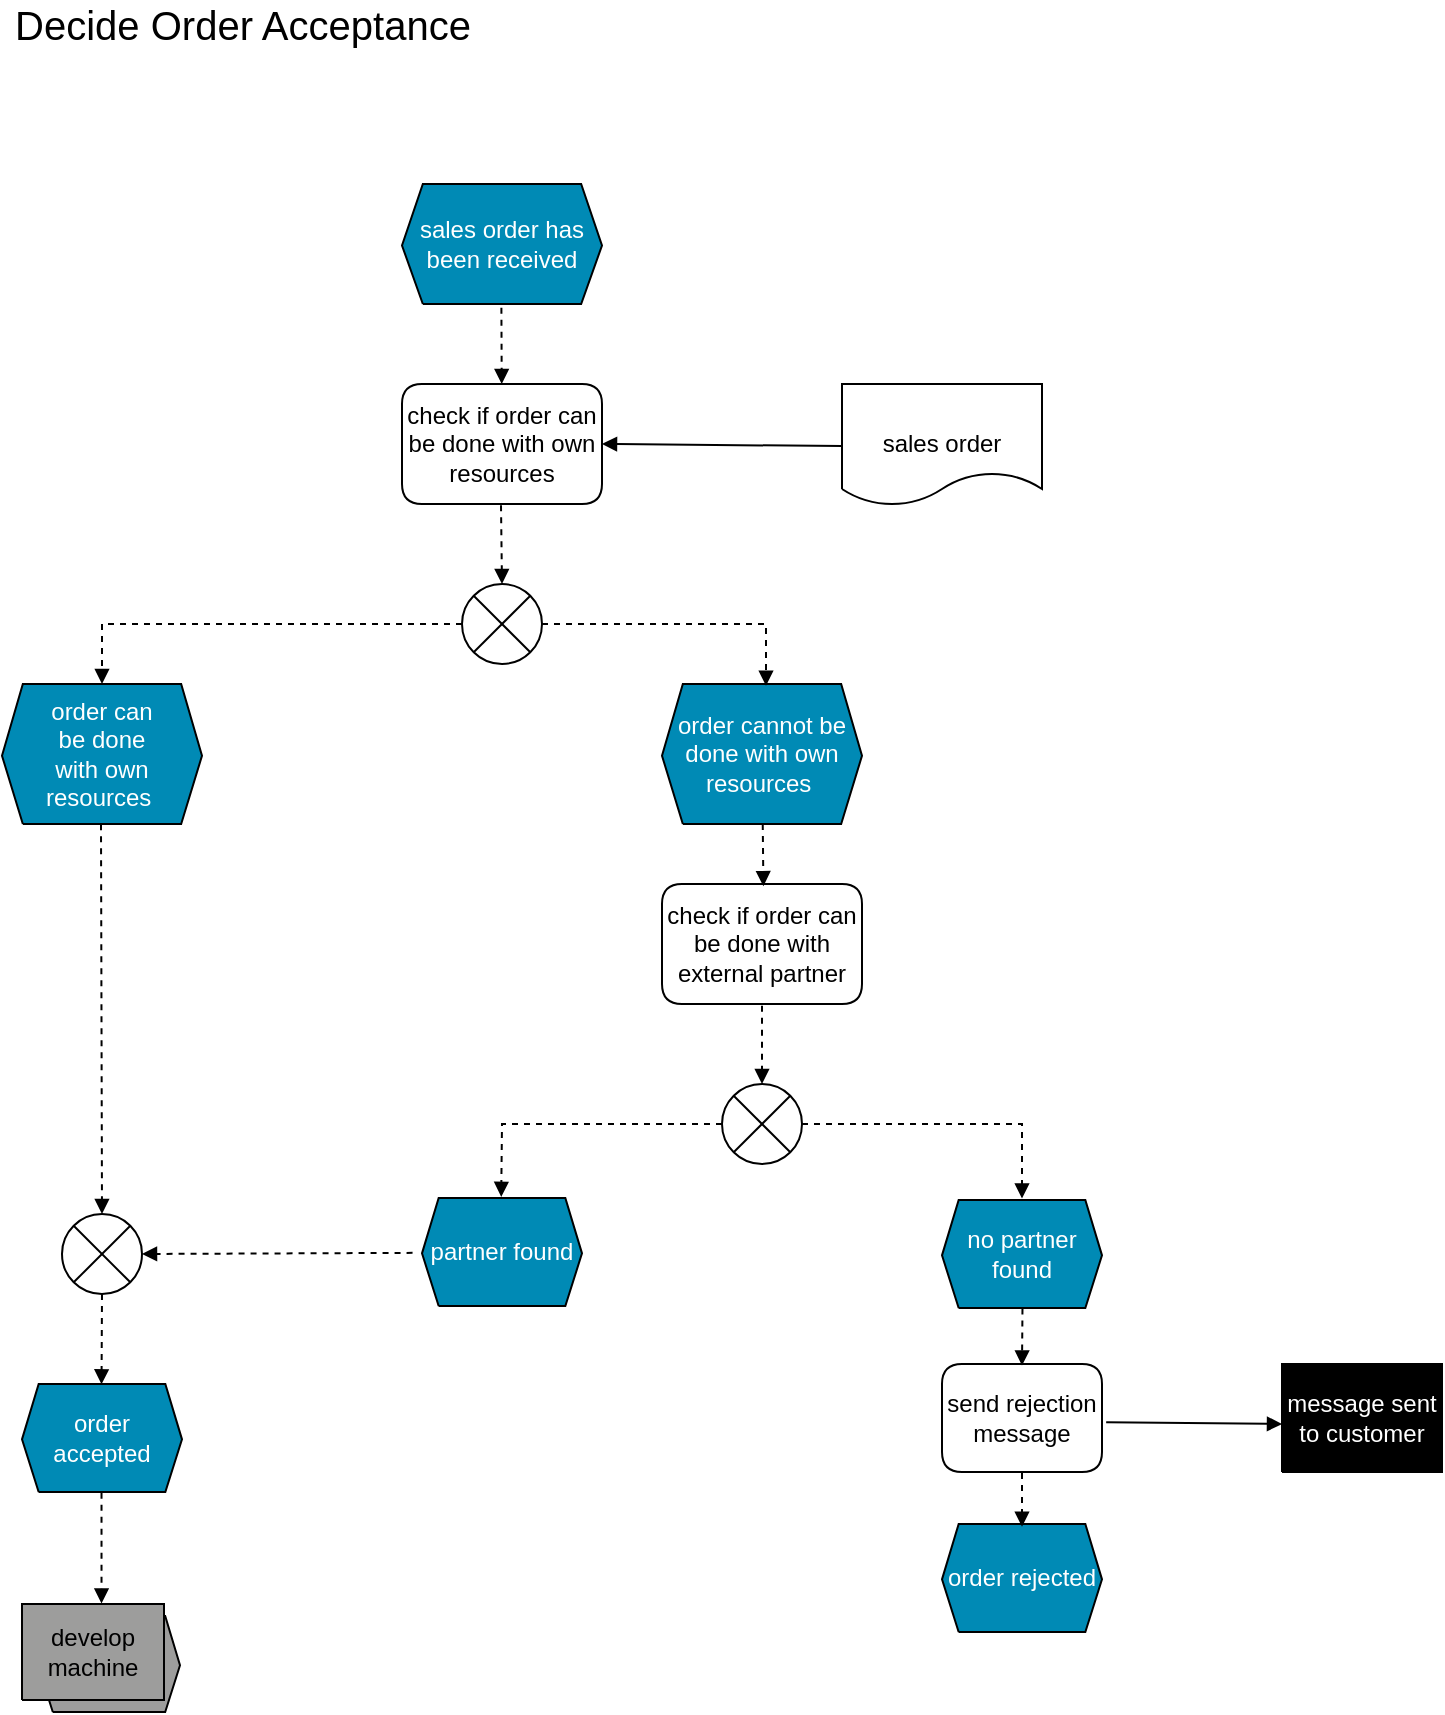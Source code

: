 <mxfile version="20.4.0" type="device" pages="4"><diagram name="decide order acceptance" id="k0U_ngwUBtVryYoNadUR"><mxGraphModel dx="981" dy="548" grid="1" gridSize="10" guides="1" tooltips="1" connect="1" arrows="1" fold="1" page="1" pageScale="1" pageWidth="827" pageHeight="1169" math="0" shadow="0"><root><mxCell id="CbKGvtYsDF7HRSLip930-0"/><mxCell id="CbKGvtYsDF7HRSLip930-1" parent="CbKGvtYsDF7HRSLip930-0"/><mxCell id="2-fUE-2EZS0UCYEYP1bP-0" value="sales order has been received" style="vsdxID=5;fillColor=#008ab5;gradientColor=none;shape=stencil(UzV2Ls5ILEhVNTIoLinKz04tz0wpyVA1dlE1MsrMy0gtyiwBslSNXVWNndPyi1LTi/JL81Ig/IJEkEoQKze/DGRCBUSfoYGeiRFIl5FBJUzEAMx3gyjPycxDUm5hqWdqQbxymCRMsamhnpEpKabjNRvd5XgUk+QMgmECZCDCMy0zJwcSHcjy6OEPFILEnbErAA==);strokeColor=#000000;spacingTop=-1;spacingBottom=-1;spacingLeft=-1;spacingRight=-1;labelBackgroundColor=none;rounded=0;html=1;whiteSpace=wrap;fontColor=#FFFFFF;" parent="CbKGvtYsDF7HRSLip930-1" vertex="1"><mxGeometry x="280" y="230" width="100" height="60" as="geometry"/></mxCell><mxCell id="2-fUE-2EZS0UCYEYP1bP-1" value="check if order can be done with own resources" style="vsdxID=5;fillColor=#ffffff;gradientColor=none;shape=stencil(nZFLDsIwDERP4y0KyYauS7kAJ4iIoRYhqdLwPT1pB6TSBYtmZc+82NKYTN23tmPSqs8pnvkuLrdktqS1hJaT5FKRacjUx5j4lOI1OPSdLaRWo8IOf9YDrZVNh728GFq1qn7eBgyGXOJtWP4AqmA9P8MU+h1QL2GCfs1F8B90IThbX4oxHgQn3iPdqT+Ps0g4hWne);strokeColor=#000000;spacingTop=-1;spacingBottom=-1;spacingLeft=-1;spacingRight=-1;labelBackgroundColor=none;rounded=1;html=1;whiteSpace=wrap;fontColor=#000000;" parent="CbKGvtYsDF7HRSLip930-1" vertex="1"><mxGeometry x="280" y="330" width="100" height="60" as="geometry"/></mxCell><mxCell id="2-fUE-2EZS0UCYEYP1bP-2" value="" style="verticalLabelPosition=bottom;verticalAlign=top;html=1;shape=mxgraph.flowchart.or;fontColor=#000000;" parent="CbKGvtYsDF7HRSLip930-1" vertex="1"><mxGeometry x="310" y="430" width="40" height="40" as="geometry"/></mxCell><mxCell id="2-fUE-2EZS0UCYEYP1bP-3" value="order can &lt;br&gt;be done &lt;br&gt;with own resources&amp;nbsp;" style="vsdxID=5;fillColor=#008ab5;gradientColor=none;shape=stencil(UzV2Ls5ILEhVNTIoLinKz04tz0wpyVA1dlE1MsrMy0gtyiwBslSNXVWNndPyi1LTi/JL81Ig/IJEkEoQKze/DGRCBUSfoYGeiRFIl5FBJUzEAMx3gyjPycxDUm5hqWdqQbxymCRMsamhnpEpKabjNRvd5XgUk+QMgmECZCDCMy0zJwcSHcjy6OEPFILEnbErAA==);strokeColor=#000000;spacingTop=-1;spacingBottom=-1;spacingLeft=-1;spacingRight=-1;labelBackgroundColor=none;rounded=0;html=1;whiteSpace=wrap;fontColor=#FFFFFF;" parent="CbKGvtYsDF7HRSLip930-1" vertex="1"><mxGeometry x="80" y="480" width="100" height="70" as="geometry"/></mxCell><mxCell id="2-fUE-2EZS0UCYEYP1bP-4" value="order cannot be done with own resources&amp;nbsp;" style="vsdxID=5;fillColor=#008ab5;gradientColor=none;shape=stencil(UzV2Ls5ILEhVNTIoLinKz04tz0wpyVA1dlE1MsrMy0gtyiwBslSNXVWNndPyi1LTi/JL81Ig/IJEkEoQKze/DGRCBUSfoYGeiRFIl5FBJUzEAMx3gyjPycxDUm5hqWdqQbxymCRMsamhnpEpKabjNRvd5XgUk+QMgmECZCDCMy0zJwcSHcjy6OEPFILEnbErAA==);strokeColor=#000000;spacingTop=-1;spacingBottom=-1;spacingLeft=-1;spacingRight=-1;labelBackgroundColor=none;rounded=0;html=1;whiteSpace=wrap;fontColor=#FFFFFF;" parent="CbKGvtYsDF7HRSLip930-1" vertex="1"><mxGeometry x="410" y="480" width="100" height="70" as="geometry"/></mxCell><mxCell id="2-fUE-2EZS0UCYEYP1bP-5" value="check if order can be done with external partner" style="vsdxID=5;fillColor=#ffffff;gradientColor=none;shape=stencil(nZFLDsIwDERP4y0KyYauS7kAJ4iIoRYhqdLwPT1pB6TSBYtmZc+82NKYTN23tmPSqs8pnvkuLrdktqS1hJaT5FKRacjUx5j4lOI1OPSdLaRWo8IOf9YDrZVNh728GFq1qn7eBgyGXOJtWP4AqmA9P8MU+h1QL2GCfs1F8B90IThbX4oxHgQn3iPdqT+Ps0g4hWne);strokeColor=#000000;spacingTop=-1;spacingBottom=-1;spacingLeft=-1;spacingRight=-1;labelBackgroundColor=none;rounded=1;html=1;whiteSpace=wrap;fontColor=#000000;" parent="CbKGvtYsDF7HRSLip930-1" vertex="1"><mxGeometry x="410" y="580" width="100" height="60" as="geometry"/></mxCell><mxCell id="2-fUE-2EZS0UCYEYP1bP-6" style="vsdxID=5;edgeStyle=none;dashed=1;startArrow=none;endArrow=block;startSize=5;endSize=5;strokeColor=#000000;spacingTop=0;spacingBottom=0;spacingLeft=0;spacingRight=0;verticalAlign=middle;html=1;labelBackgroundColor=#ffffff;rounded=0;fontColor=#000000;exitX=0.497;exitY=1.031;exitDx=0;exitDy=0;exitPerimeter=0;" parent="CbKGvtYsDF7HRSLip930-1" source="2-fUE-2EZS0UCYEYP1bP-0" target="2-fUE-2EZS0UCYEYP1bP-1" edge="1"><mxGeometry x="-120" y="-929" relative="1" as="geometry"><mxPoint x="-121" y="-930" as="offset"/><Array as="points"/><mxPoint x="410" y="310" as="sourcePoint"/><mxPoint x="287" y="340" as="targetPoint"/></mxGeometry></mxCell><mxCell id="2-fUE-2EZS0UCYEYP1bP-7" style="vsdxID=5;edgeStyle=none;dashed=1;startArrow=none;endArrow=block;startSize=5;endSize=5;strokeColor=#000000;spacingTop=0;spacingBottom=0;spacingLeft=0;spacingRight=0;verticalAlign=middle;html=1;labelBackgroundColor=#ffffff;rounded=0;fontColor=#000000;entryX=0.5;entryY=0;entryDx=0;entryDy=0;entryPerimeter=0;exitX=0.495;exitY=1.011;exitDx=0;exitDy=0;exitPerimeter=0;" parent="CbKGvtYsDF7HRSLip930-1" source="2-fUE-2EZS0UCYEYP1bP-1" target="2-fUE-2EZS0UCYEYP1bP-2" edge="1"><mxGeometry x="-120" y="-929" relative="1" as="geometry"><mxPoint x="-121" y="-930" as="offset"/><Array as="points"/><mxPoint x="330" y="391" as="sourcePoint"/><mxPoint x="550" y="480" as="targetPoint"/></mxGeometry></mxCell><mxCell id="2-fUE-2EZS0UCYEYP1bP-8" style="vsdxID=5;edgeStyle=none;dashed=1;startArrow=none;endArrow=block;startSize=5;endSize=5;strokeColor=#000000;spacingTop=0;spacingBottom=0;spacingLeft=0;spacingRight=0;verticalAlign=middle;html=1;labelBackgroundColor=#ffffff;rounded=0;fontColor=#000000;exitX=0;exitY=0.5;exitDx=0;exitDy=0;exitPerimeter=0;entryX=0.5;entryY=0;entryDx=0;entryDy=0;entryPerimeter=0;" parent="CbKGvtYsDF7HRSLip930-1" source="2-fUE-2EZS0UCYEYP1bP-2" target="2-fUE-2EZS0UCYEYP1bP-3" edge="1"><mxGeometry x="-120" y="-929" relative="1" as="geometry"><mxPoint x="-121" y="-930" as="offset"/><Array as="points"><mxPoint x="130" y="450"/></Array><mxPoint x="200" y="510" as="sourcePoint"/><mxPoint x="70" y="470" as="targetPoint"/></mxGeometry></mxCell><mxCell id="2-fUE-2EZS0UCYEYP1bP-9" value="no partner found" style="vsdxID=5;fillColor=#008ab5;gradientColor=none;shape=stencil(UzV2Ls5ILEhVNTIoLinKz04tz0wpyVA1dlE1MsrMy0gtyiwBslSNXVWNndPyi1LTi/JL81Ig/IJEkEoQKze/DGRCBUSfoYGeiRFIl5FBJUzEAMx3gyjPycxDUm5hqWdqQbxymCRMsamhnpEpKabjNRvd5XgUk+QMgmECZCDCMy0zJwcSHcjy6OEPFILEnbErAA==);strokeColor=#000000;spacingTop=-1;spacingBottom=-1;spacingLeft=-1;spacingRight=-1;labelBackgroundColor=none;rounded=0;html=1;whiteSpace=wrap;fontColor=#FFFFFF;" parent="CbKGvtYsDF7HRSLip930-1" vertex="1"><mxGeometry x="550" y="738" width="80" height="54" as="geometry"/></mxCell><mxCell id="2-fUE-2EZS0UCYEYP1bP-10" value="" style="verticalLabelPosition=bottom;verticalAlign=top;html=1;shape=mxgraph.flowchart.or;fontColor=#000000;" parent="CbKGvtYsDF7HRSLip930-1" vertex="1"><mxGeometry x="440" y="680" width="40" height="40" as="geometry"/></mxCell><mxCell id="2-fUE-2EZS0UCYEYP1bP-11" value="partner found" style="vsdxID=5;fillColor=#008ab5;gradientColor=none;shape=stencil(UzV2Ls5ILEhVNTIoLinKz04tz0wpyVA1dlE1MsrMy0gtyiwBslSNXVWNndPyi1LTi/JL81Ig/IJEkEoQKze/DGRCBUSfoYGeiRFIl5FBJUzEAMx3gyjPycxDUm5hqWdqQbxymCRMsamhnpEpKabjNRvd5XgUk+QMgmECZCDCMy0zJwcSHcjy6OEPFILEnbErAA==);strokeColor=#000000;spacingTop=-1;spacingBottom=-1;spacingLeft=-1;spacingRight=-1;labelBackgroundColor=none;rounded=0;html=1;whiteSpace=wrap;fontColor=#FFFFFF;" parent="CbKGvtYsDF7HRSLip930-1" vertex="1"><mxGeometry x="290" y="737" width="80" height="54" as="geometry"/></mxCell><mxCell id="2-fUE-2EZS0UCYEYP1bP-12" value="" style="verticalLabelPosition=bottom;verticalAlign=top;html=1;shape=mxgraph.flowchart.or;fontColor=#000000;" parent="CbKGvtYsDF7HRSLip930-1" vertex="1"><mxGeometry x="110" y="745" width="40" height="40" as="geometry"/></mxCell><mxCell id="2-fUE-2EZS0UCYEYP1bP-13" value="send rejection message" style="vsdxID=5;fillColor=#ffffff;gradientColor=none;shape=stencil(nZFLDsIwDERP4y0KyYauS7kAJ4iIoRYhqdLwPT1pB6TSBYtmZc+82NKYTN23tmPSqs8pnvkuLrdktqS1hJaT5FKRacjUx5j4lOI1OPSdLaRWo8IOf9YDrZVNh728GFq1qn7eBgyGXOJtWP4AqmA9P8MU+h1QL2GCfs1F8B90IThbX4oxHgQn3iPdqT+Ps0g4hWne);strokeColor=#000000;spacingTop=-1;spacingBottom=-1;spacingLeft=-1;spacingRight=-1;labelBackgroundColor=none;rounded=1;html=1;whiteSpace=wrap;fontColor=#000000;" parent="CbKGvtYsDF7HRSLip930-1" vertex="1"><mxGeometry x="550" y="820" width="80" height="54" as="geometry"/></mxCell><mxCell id="2-fUE-2EZS0UCYEYP1bP-14" value="order rejected" style="vsdxID=5;fillColor=#008ab5;gradientColor=none;shape=stencil(UzV2Ls5ILEhVNTIoLinKz04tz0wpyVA1dlE1MsrMy0gtyiwBslSNXVWNndPyi1LTi/JL81Ig/IJEkEoQKze/DGRCBUSfoYGeiRFIl5FBJUzEAMx3gyjPycxDUm5hqWdqQbxymCRMsamhnpEpKabjNRvd5XgUk+QMgmECZCDCMy0zJwcSHcjy6OEPFILEnbErAA==);strokeColor=#000000;spacingTop=-1;spacingBottom=-1;spacingLeft=-1;spacingRight=-1;labelBackgroundColor=none;rounded=0;html=1;whiteSpace=wrap;fontColor=#FFFFFF;" parent="CbKGvtYsDF7HRSLip930-1" vertex="1"><mxGeometry x="550" y="900" width="80" height="54" as="geometry"/></mxCell><mxCell id="2-fUE-2EZS0UCYEYP1bP-16" style="vsdxID=5;edgeStyle=none;dashed=1;startArrow=none;endArrow=block;startSize=5;endSize=5;strokeColor=#000000;spacingTop=0;spacingBottom=0;spacingLeft=0;spacingRight=0;verticalAlign=middle;html=1;labelBackgroundColor=#ffffff;rounded=0;fontColor=#000000;exitX=1;exitY=0.5;exitDx=0;exitDy=0;exitPerimeter=0;entryX=0.52;entryY=0.013;entryDx=0;entryDy=0;entryPerimeter=0;" parent="CbKGvtYsDF7HRSLip930-1" source="2-fUE-2EZS0UCYEYP1bP-2" target="2-fUE-2EZS0UCYEYP1bP-4" edge="1"><mxGeometry x="-120" y="-929" relative="1" as="geometry"><mxPoint x="-121" y="-930" as="offset"/><Array as="points"><mxPoint x="462" y="450"/></Array><mxPoint x="339.5" y="400.66" as="sourcePoint"/><mxPoint x="460" y="450" as="targetPoint"/></mxGeometry></mxCell><mxCell id="2-fUE-2EZS0UCYEYP1bP-17" style="vsdxID=5;edgeStyle=none;dashed=1;startArrow=none;endArrow=block;startSize=5;endSize=5;strokeColor=#000000;spacingTop=0;spacingBottom=0;spacingLeft=0;spacingRight=0;verticalAlign=middle;html=1;labelBackgroundColor=#ffffff;rounded=0;fontColor=#000000;entryX=0.507;entryY=0.018;entryDx=0;entryDy=0;entryPerimeter=0;" parent="CbKGvtYsDF7HRSLip930-1" source="2-fUE-2EZS0UCYEYP1bP-4" target="2-fUE-2EZS0UCYEYP1bP-5" edge="1"><mxGeometry x="-120" y="-929" relative="1" as="geometry"><mxPoint x="-121" y="-930" as="offset"/><Array as="points"/><mxPoint x="339.5" y="400.66" as="sourcePoint"/><mxPoint x="340" y="440" as="targetPoint"/></mxGeometry></mxCell><mxCell id="2-fUE-2EZS0UCYEYP1bP-18" style="vsdxID=5;edgeStyle=none;dashed=1;startArrow=none;endArrow=block;startSize=5;endSize=5;strokeColor=#000000;spacingTop=0;spacingBottom=0;spacingLeft=0;spacingRight=0;verticalAlign=middle;html=1;labelBackgroundColor=#ffffff;rounded=0;fontColor=#000000;exitX=0.5;exitY=1.015;exitDx=0;exitDy=0;exitPerimeter=0;" parent="CbKGvtYsDF7HRSLip930-1" source="2-fUE-2EZS0UCYEYP1bP-5" target="2-fUE-2EZS0UCYEYP1bP-10" edge="1"><mxGeometry x="-120" y="-929" relative="1" as="geometry"><mxPoint x="-121" y="-930" as="offset"/><Array as="points"/><mxPoint x="500" y="660" as="sourcePoint"/><mxPoint x="500.5" y="699.34" as="targetPoint"/></mxGeometry></mxCell><mxCell id="2-fUE-2EZS0UCYEYP1bP-19" style="vsdxID=5;edgeStyle=none;dashed=1;startArrow=none;endArrow=block;startSize=5;endSize=5;strokeColor=#000000;spacingTop=0;spacingBottom=0;spacingLeft=0;spacingRight=0;verticalAlign=middle;html=1;labelBackgroundColor=#ffffff;rounded=0;fontColor=#000000;exitX=0;exitY=0.5;exitDx=0;exitDy=0;exitPerimeter=0;entryX=0.495;entryY=-0.01;entryDx=0;entryDy=0;entryPerimeter=0;" parent="CbKGvtYsDF7HRSLip930-1" source="2-fUE-2EZS0UCYEYP1bP-10" target="2-fUE-2EZS0UCYEYP1bP-11" edge="1"><mxGeometry x="-120" y="-929" relative="1" as="geometry"><mxPoint x="-121" y="-930" as="offset"/><Array as="points"><mxPoint x="330" y="700"/></Array><mxPoint x="470" y="650.9" as="sourcePoint"/><mxPoint x="470" y="690" as="targetPoint"/></mxGeometry></mxCell><mxCell id="2-fUE-2EZS0UCYEYP1bP-20" style="vsdxID=5;edgeStyle=none;dashed=1;startArrow=none;endArrow=block;startSize=5;endSize=5;strokeColor=#000000;spacingTop=0;spacingBottom=0;spacingLeft=0;spacingRight=0;verticalAlign=middle;html=1;labelBackgroundColor=#ffffff;rounded=0;fontColor=#000000;exitX=1;exitY=0.5;exitDx=0;exitDy=0;exitPerimeter=0;entryX=0.5;entryY=-0.014;entryDx=0;entryDy=0;entryPerimeter=0;" parent="CbKGvtYsDF7HRSLip930-1" source="2-fUE-2EZS0UCYEYP1bP-10" target="2-fUE-2EZS0UCYEYP1bP-9" edge="1"><mxGeometry x="-120" y="-929" relative="1" as="geometry"><mxPoint x="-121" y="-930" as="offset"/><Array as="points"><mxPoint x="590" y="700"/></Array><mxPoint x="450" y="710" as="sourcePoint"/><mxPoint x="610" y="730" as="targetPoint"/></mxGeometry></mxCell><mxCell id="2-fUE-2EZS0UCYEYP1bP-21" style="vsdxID=5;edgeStyle=none;dashed=1;startArrow=none;endArrow=block;startSize=5;endSize=5;strokeColor=#000000;spacingTop=0;spacingBottom=0;spacingLeft=0;spacingRight=0;verticalAlign=middle;html=1;labelBackgroundColor=#ffffff;rounded=0;fontColor=#000000;exitX=0.503;exitY=1.005;exitDx=0;exitDy=0;exitPerimeter=0;entryX=0.5;entryY=0.014;entryDx=0;entryDy=0;entryPerimeter=0;" parent="CbKGvtYsDF7HRSLip930-1" source="2-fUE-2EZS0UCYEYP1bP-9" target="2-fUE-2EZS0UCYEYP1bP-13" edge="1"><mxGeometry x="-120" y="-929" relative="1" as="geometry"><mxPoint x="-121" y="-930" as="offset"/><Array as="points"/><mxPoint x="480" y="785" as="sourcePoint"/><mxPoint x="592" y="819" as="targetPoint"/></mxGeometry></mxCell><mxCell id="2-fUE-2EZS0UCYEYP1bP-22" style="vsdxID=5;edgeStyle=none;dashed=1;startArrow=none;endArrow=block;startSize=5;endSize=5;strokeColor=#000000;spacingTop=0;spacingBottom=0;spacingLeft=0;spacingRight=0;verticalAlign=middle;html=1;labelBackgroundColor=#ffffff;rounded=0;fontColor=#000000;exitX=0.5;exitY=1.01;exitDx=0;exitDy=0;exitPerimeter=0;entryX=0.5;entryY=0.026;entryDx=0;entryDy=0;entryPerimeter=0;" parent="CbKGvtYsDF7HRSLip930-1" source="2-fUE-2EZS0UCYEYP1bP-13" target="2-fUE-2EZS0UCYEYP1bP-14" edge="1"><mxGeometry x="-120" y="-929" relative="1" as="geometry"><mxPoint x="-121" y="-930" as="offset"/><Array as="points"/><mxPoint x="600.24" y="802.27" as="sourcePoint"/><mxPoint x="600" y="830.756" as="targetPoint"/></mxGeometry></mxCell><mxCell id="2-fUE-2EZS0UCYEYP1bP-23" style="vsdxID=5;edgeStyle=none;dashed=1;startArrow=none;endArrow=block;startSize=5;endSize=5;strokeColor=#000000;spacingTop=0;spacingBottom=0;spacingLeft=0;spacingRight=0;verticalAlign=middle;html=1;labelBackgroundColor=#ffffff;rounded=0;fontColor=#000000;entryX=0.5;entryY=0;entryDx=0;entryDy=0;entryPerimeter=0;exitX=0.495;exitY=1.001;exitDx=0;exitDy=0;exitPerimeter=0;" parent="CbKGvtYsDF7HRSLip930-1" source="2-fUE-2EZS0UCYEYP1bP-3" target="2-fUE-2EZS0UCYEYP1bP-12" edge="1"><mxGeometry x="-120" y="-929" relative="1" as="geometry"><mxPoint x="-121" y="-930" as="offset"/><Array as="points"/><mxPoint x="140" y="590" as="sourcePoint"/><mxPoint x="290" y="710" as="targetPoint"/></mxGeometry></mxCell><mxCell id="2-fUE-2EZS0UCYEYP1bP-24" style="vsdxID=5;edgeStyle=none;dashed=1;startArrow=none;endArrow=block;startSize=5;endSize=5;strokeColor=#000000;spacingTop=0;spacingBottom=0;spacingLeft=0;spacingRight=0;verticalAlign=middle;html=1;labelBackgroundColor=#ffffff;rounded=0;fontColor=#000000;exitX=0.5;exitY=1;exitDx=0;exitDy=0;exitPerimeter=0;entryX=0.497;entryY=0.003;entryDx=0;entryDy=0;entryPerimeter=0;" parent="CbKGvtYsDF7HRSLip930-1" source="2-fUE-2EZS0UCYEYP1bP-12" target="nnUqmyrN8FE61fiZSAV1-0" edge="1"><mxGeometry x="-120" y="-929" relative="1" as="geometry"><mxPoint x="-121" y="-930" as="offset"/><Array as="points"/><mxPoint x="220" y="850" as="sourcePoint"/><mxPoint x="160" y="820" as="targetPoint"/></mxGeometry></mxCell><mxCell id="2-fUE-2EZS0UCYEYP1bP-25" style="vsdxID=5;edgeStyle=none;dashed=1;startArrow=none;endArrow=block;startSize=5;endSize=5;strokeColor=#000000;spacingTop=0;spacingBottom=0;spacingLeft=0;spacingRight=0;verticalAlign=middle;html=1;labelBackgroundColor=#ffffff;rounded=0;fontColor=#000000;entryX=1;entryY=0.5;entryDx=0;entryDy=0;entryPerimeter=0;exitX=-0.059;exitY=0.508;exitDx=0;exitDy=0;exitPerimeter=0;" parent="CbKGvtYsDF7HRSLip930-1" source="2-fUE-2EZS0UCYEYP1bP-11" target="2-fUE-2EZS0UCYEYP1bP-12" edge="1"><mxGeometry x="-120" y="-929" relative="1" as="geometry"><mxPoint x="-121" y="-930" as="offset"/><Array as="points"/><mxPoint x="190" y="765" as="sourcePoint"/><mxPoint x="350" y="980" as="targetPoint"/></mxGeometry></mxCell><mxCell id="MgiNJqyjRmKkB7YN7GI3-0" value="&lt;font style=&quot;font-size: 20px&quot;&gt;Decide Order Acceptance&lt;/font&gt;" style="text;html=1;resizable=0;autosize=1;align=center;verticalAlign=middle;points=[];fillColor=none;strokeColor=none;rounded=0;" parent="CbKGvtYsDF7HRSLip930-1" vertex="1"><mxGeometry x="80" y="140" width="240" height="20" as="geometry"/></mxCell><mxCell id="nnUqmyrN8FE61fiZSAV1-0" value="order accepted" style="vsdxID=5;fillColor=#008ab5;gradientColor=none;shape=stencil(UzV2Ls5ILEhVNTIoLinKz04tz0wpyVA1dlE1MsrMy0gtyiwBslSNXVWNndPyi1LTi/JL81Ig/IJEkEoQKze/DGRCBUSfoYGeiRFIl5FBJUzEAMx3gyjPycxDUm5hqWdqQbxymCRMsamhnpEpKabjNRvd5XgUk+QMgmECZCDCMy0zJwcSHcjy6OEPFILEnbErAA==);strokeColor=#000000;spacingTop=-1;spacingBottom=-1;spacingLeft=-1;spacingRight=-1;labelBackgroundColor=none;rounded=0;html=1;whiteSpace=wrap;fontColor=#FFFFFF;" parent="CbKGvtYsDF7HRSLip930-1" vertex="1"><mxGeometry x="90" y="830" width="80" height="54" as="geometry"/></mxCell><UserObject label="jjjo" link="data:page/id,QGpGneuD-gC_pyOCvcn8" id="nnUqmyrN8FE61fiZSAV1-1"><mxCell style="vsdxID=5;fillColor=none;gradientColor=none;strokeColor=none;spacingTop=-1;spacingBottom=-1;spacingLeft=-1;spacingRight=-1;labelBackgroundColor=none;rounded=0;html=1;whiteSpace=wrap;fontColor=#000000;" parent="CbKGvtYsDF7HRSLip930-1" vertex="1"><mxGeometry x="90" y="940" width="80" height="54" as="geometry"/></mxCell></UserObject><mxCell id="nnUqmyrN8FE61fiZSAV1-2" value="" style="verticalAlign=middle;align=center;vsdxID=8;fillColor=#FF00FF;gradientColor=none;fillOpacity=0;strokeOpacity=0;shape=stencil(nZLdDoMgDIWfhltSYFO8du49TMRBxsAg7uftByNGt8S5eXfafqcptIiVvaw7gSj03tmzuKnGS8QOiFJlpHDKB4VYhVjZWidOzg6mSXFXRzKqi73GDvfkIzxaKDxSyDnmxStzTLRWZkZTwCx/MxCAZbwAnO9+x8fiCO8znOV/dSeYkGXD9LjNhi/TwzZw5cfX9hPEtNpWaZ0uY17/PIWQSmfEqic=);spacingTop=-1;spacingBottom=-1;spacingLeft=-1;spacingRight=-1;labelBackgroundColor=none;rounded=0;html=1;whiteSpace=wrap;" parent="nnUqmyrN8FE61fiZSAV1-1" vertex="1"><mxGeometry width="80" height="54" as="geometry"/></mxCell><mxCell id="nnUqmyrN8FE61fiZSAV1-3" style="vsdxID=6;fillColor=#9d9d9c;gradientColor=none;shape=stencil(UzV2Ls5ILEhVNTIoLinKz04tz0wpyVA1dlE1MsrMy0gtyiwBslSNXVWNndPyi1LTi/JL81Ig/IJEkEoQKze/DGRCBUSfoYGeiRFIl5FBJUzEAMx3gyjPycxDUm5hqWdqQbxymCRMsamhnpEpKabjNRvd5XgUk+QMgmECZCDCMy0zJwcSHcjy6OEPFILEnbErAA==);strokeColor=#000000;spacingTop=-1;spacingBottom=-1;spacingLeft=-1;spacingRight=-1;labelBackgroundColor=none;rounded=0;html=1;whiteSpace=wrap;" parent="nnUqmyrN8FE61fiZSAV1-1" vertex="1"><mxGeometry x="8" y="6" width="71" height="48" as="geometry"/></mxCell><mxCell id="nnUqmyrN8FE61fiZSAV1-4" value="develop machine" style="vsdxID=7;fillColor=#9d9d9c;gradientColor=none;shape=stencil(nZBLDoAgDERP0z3SIyjew0SURgSD+Lu9kMZoXLhwN9O+tukAlrNpJg1SzDH4QW/URgNYgZTkjA4UkwJUgGXng+6DX1zLfmoymdXo17xh5zmRJ6Q42BWCfc2oJfdAr+Yv+AP9Cb7OJ3H/2JG1HNGz/84klThPVCc=);strokeColor=#000000;spacingTop=-1;spacingBottom=-1;spacingLeft=-1;spacingRight=-1;labelBackgroundColor=none;rounded=0;html=1;whiteSpace=wrap;" parent="nnUqmyrN8FE61fiZSAV1-1" vertex="1"><mxGeometry width="71" height="48" as="geometry"/></mxCell><mxCell id="nnUqmyrN8FE61fiZSAV1-5" style="vsdxID=5;edgeStyle=none;dashed=1;startArrow=none;endArrow=block;startSize=5;endSize=5;strokeColor=#000000;spacingTop=0;spacingBottom=0;spacingLeft=0;spacingRight=0;verticalAlign=middle;html=1;labelBackgroundColor=#ffffff;rounded=0;fontColor=#000000;exitX=0.497;exitY=1.007;exitDx=0;exitDy=0;exitPerimeter=0;entryX=0.56;entryY=-0.006;entryDx=0;entryDy=0;entryPerimeter=0;" parent="CbKGvtYsDF7HRSLip930-1" source="nnUqmyrN8FE61fiZSAV1-0" target="nnUqmyrN8FE61fiZSAV1-4" edge="1"><mxGeometry x="-120" y="-929" relative="1" as="geometry"><mxPoint x="-121" y="-930" as="offset"/><Array as="points"/><mxPoint x="150" y="900" as="sourcePoint"/><mxPoint x="160" y="930" as="targetPoint"/></mxGeometry></mxCell><mxCell id="0R93kOC2Hu88N4G8KBbl-0" value="sales order" style="verticalAlign=middle;align=center;vsdxID=6;fillColor=#ffffff;gradientColor=none;shape=stencil(tZLBDoMgDIafhiMGQed2du49yEQlY2AKm+7tB8Nk6uLFZLf279f2JxSx0na8F4gS68DcxCBr1yF2RpRK3QmQzkeIVYiVjQHRgnnoOuY9D2SI7uYZJoyxj4QOSl4xOxZJ/hEukVVSb7JkG0zJbnTtgMPVF2GiszzJaORhaijy5HCK0gTlGxPJiPkoLQbjuJNGLx6lOLQC+224UbxdlOwgRP8j7/f3Z3vp3J4Pvj/fSKXi4czr60vxUrwyVr0B);strokeColor=#000000;spacingTop=-1;spacingBottom=-1;spacingLeft=-1;spacingRight=-1;labelBackgroundColor=none;rounded=0;html=1;whiteSpace=wrap;fontColor=#000000;" vertex="1" parent="CbKGvtYsDF7HRSLip930-1"><mxGeometry x="500" y="330" width="100" height="60" as="geometry"/></mxCell><mxCell id="0R93kOC2Hu88N4G8KBbl-1" style="vsdxID=5;edgeStyle=none;startArrow=none;endArrow=block;startSize=5;endSize=5;strokeColor=#000000;spacingTop=0;spacingBottom=0;spacingLeft=0;spacingRight=0;verticalAlign=middle;html=1;labelBackgroundColor=#ffffff;rounded=0;fontColor=#000000;exitX=0;exitY=0.517;exitDx=0;exitDy=0;exitPerimeter=0;" edge="1" parent="CbKGvtYsDF7HRSLip930-1" source="0R93kOC2Hu88N4G8KBbl-0"><mxGeometry x="-120" y="-929" relative="1" as="geometry"><mxPoint x="-121" y="-930" as="offset"/><Array as="points"/><mxPoint x="620" y="560" as="sourcePoint"/><mxPoint x="380" y="360" as="targetPoint"/></mxGeometry></mxCell><mxCell id="0R93kOC2Hu88N4G8KBbl-2" style="vsdxID=5;edgeStyle=none;startArrow=none;endArrow=block;startSize=5;endSize=5;strokeColor=#000000;spacingTop=0;spacingBottom=0;spacingLeft=0;spacingRight=0;verticalAlign=middle;html=1;labelBackgroundColor=#ffffff;rounded=0;fontColor=#000000;exitX=1.026;exitY=0.54;exitDx=0;exitDy=0;exitPerimeter=0;" edge="1" parent="CbKGvtYsDF7HRSLip930-1" source="2-fUE-2EZS0UCYEYP1bP-13"><mxGeometry x="-120" y="-929" relative="1" as="geometry"><mxPoint x="-121" y="-930" as="offset"/><Array as="points"/><mxPoint x="600" y="730" as="sourcePoint"/><mxPoint x="720" y="850" as="targetPoint"/></mxGeometry></mxCell><mxCell id="0R93kOC2Hu88N4G8KBbl-3" value="message sent to customer" style="vsdxID=5;fillColor=#000000;gradientColor=none;shape=stencil(nZBLDoAgDERP0z3SIyjew0SURgSD+Lu9kMZoXLhwN9O+tukAlrNpJg1SzDH4QW/URgNYgZTkjA4UkwJUgGXng+6DX1zLfmoymdXo17xh5zmRJ6Q42BWCfc2oJfdAr+Yv+AP9Cb7OJ3H/2JG1HNGz/84klThPVCc=);strokeColor=#000000;spacingTop=-1;spacingBottom=-1;spacingLeft=-1;spacingRight=-1;labelBackgroundColor=none;rounded=0;html=1;whiteSpace=wrap;fontColor=#FFFFFF;" vertex="1" parent="CbKGvtYsDF7HRSLip930-1"><mxGeometry x="720" y="820" width="80" height="54" as="geometry"/></mxCell></root></mxGraphModel></diagram><diagram name="develop machine" id="QGpGneuD-gC_pyOCvcn8"><mxGraphModel dx="677" dy="378" grid="1" gridSize="10" guides="1" tooltips="1" connect="1" arrows="1" fold="1" page="1" pageScale="1" pageWidth="827" pageHeight="1169" math="0" shadow="0"><root><mxCell id="Lu-JbsAmQmvN6jG4-T8l-0"/><mxCell id="Lu-JbsAmQmvN6jG4-T8l-1" parent="Lu-JbsAmQmvN6jG4-T8l-0"/><mxCell id="JhI8PvpP-EdT8kBSLXb_-0" value="&lt;font style=&quot;font-size: 20px&quot;&gt;Develop Machine&lt;/font&gt;" style="text;html=1;resizable=0;autosize=1;align=center;verticalAlign=middle;points=[];fillColor=none;strokeColor=none;rounded=0;" parent="Lu-JbsAmQmvN6jG4-T8l-1" vertex="1"><mxGeometry x="115" y="70" width="170" height="20" as="geometry"/></mxCell><mxCell id="YlnZ_55FIjOIUkvBz7Ct-0" value="order accepted" style="vsdxID=5;fillColor=#008ab5;gradientColor=none;shape=stencil(UzV2Ls5ILEhVNTIoLinKz04tz0wpyVA1dlE1MsrMy0gtyiwBslSNXVWNndPyi1LTi/JL81Ig/IJEkEoQKze/DGRCBUSfoYGeiRFIl5FBJUzEAMx3gyjPycxDUm5hqWdqQbxymCRMsamhnpEpKabjNRvd5XgUk+QMgmECZCDCMy0zJwcSHcjy6OEPFILEnbErAA==);strokeColor=#000000;spacingTop=-1;spacingBottom=-1;spacingLeft=-1;spacingRight=-1;labelBackgroundColor=none;rounded=0;html=1;whiteSpace=wrap;fontColor=#FFFFFF;" parent="Lu-JbsAmQmvN6jG4-T8l-1" vertex="1"><mxGeometry x="370" y="200" width="80" height="54" as="geometry"/></mxCell><UserObject label="jjjo" link="data:page/id,k0U_ngwUBtVryYoNadUR" id="YlnZ_55FIjOIUkvBz7Ct-1"><mxCell style="vsdxID=5;fillColor=none;gradientColor=none;strokeColor=none;spacingTop=-1;spacingBottom=-1;spacingLeft=-1;spacingRight=-1;labelBackgroundColor=none;rounded=0;html=1;whiteSpace=wrap;fontColor=#000000;" parent="Lu-JbsAmQmvN6jG4-T8l-1" vertex="1"><mxGeometry x="370" y="120" width="80" height="54" as="geometry"/></mxCell></UserObject><mxCell id="YlnZ_55FIjOIUkvBz7Ct-2" value="" style="verticalAlign=middle;align=center;vsdxID=8;fillColor=#FF00FF;gradientColor=none;fillOpacity=0;strokeOpacity=0;shape=stencil(nZLdDoMgDIWfhltSYFO8du49TMRBxsAg7uftByNGt8S5eXfafqcptIiVvaw7gSj03tmzuKnGS8QOiFJlpHDKB4VYhVjZWidOzg6mSXFXRzKqi73GDvfkIzxaKDxSyDnmxStzTLRWZkZTwCx/MxCAZbwAnO9+x8fiCO8znOV/dSeYkGXD9LjNhi/TwzZw5cfX9hPEtNpWaZ0uY17/PIWQSmfEqic=);spacingTop=-1;spacingBottom=-1;spacingLeft=-1;spacingRight=-1;labelBackgroundColor=none;rounded=0;html=1;whiteSpace=wrap;" parent="YlnZ_55FIjOIUkvBz7Ct-1" vertex="1"><mxGeometry width="80" height="54" as="geometry"/></mxCell><mxCell id="YlnZ_55FIjOIUkvBz7Ct-3" style="vsdxID=6;fillColor=#9d9d9c;gradientColor=none;shape=stencil(UzV2Ls5ILEhVNTIoLinKz04tz0wpyVA1dlE1MsrMy0gtyiwBslSNXVWNndPyi1LTi/JL81Ig/IJEkEoQKze/DGRCBUSfoYGeiRFIl5FBJUzEAMx3gyjPycxDUm5hqWdqQbxymCRMsamhnpEpKabjNRvd5XgUk+QMgmECZCDCMy0zJwcSHcjy6OEPFILEnbErAA==);strokeColor=#000000;spacingTop=-1;spacingBottom=-1;spacingLeft=-1;spacingRight=-1;labelBackgroundColor=none;rounded=0;html=1;whiteSpace=wrap;" parent="YlnZ_55FIjOIUkvBz7Ct-1" vertex="1"><mxGeometry x="8" y="6" width="71" height="48" as="geometry"/></mxCell><mxCell id="YlnZ_55FIjOIUkvBz7Ct-4" value="decide&lt;br&gt;order&lt;br&gt;acceptance" style="vsdxID=7;fillColor=#9d9d9c;gradientColor=none;shape=stencil(nZBLDoAgDERP0z3SIyjew0SURgSD+Lu9kMZoXLhwN9O+tukAlrNpJg1SzDH4QW/URgNYgZTkjA4UkwJUgGXng+6DX1zLfmoymdXo17xh5zmRJ6Q42BWCfc2oJfdAr+Yv+AP9Cb7OJ3H/2JG1HNGz/84klThPVCc=);strokeColor=#000000;spacingTop=-1;spacingBottom=-1;spacingLeft=-1;spacingRight=-1;labelBackgroundColor=none;rounded=0;html=1;whiteSpace=wrap;" parent="YlnZ_55FIjOIUkvBz7Ct-1" vertex="1"><mxGeometry width="71" height="48" as="geometry"/></mxCell><mxCell id="ZTtJKWi5YsP64aaQ-FGc-0" value="check development type" style="vsdxID=5;fillColor=#ffffff;gradientColor=none;shape=stencil(nZFLDsIwDERP4y0KyYauS7kAJ4iIoRYhqdLwPT1pB6TSBYtmZc+82NKYTN23tmPSqs8pnvkuLrdktqS1hJaT5FKRacjUx5j4lOI1OPSdLaRWo8IOf9YDrZVNh728GFq1qn7eBgyGXOJtWP4AqmA9P8MU+h1QL2GCfs1F8B90IThbX4oxHgQn3iPdqT+Ps0g4hWne);strokeColor=#000000;spacingTop=-1;spacingBottom=-1;spacingLeft=-1;spacingRight=-1;labelBackgroundColor=none;rounded=1;html=1;whiteSpace=wrap;fontColor=#000000;" parent="Lu-JbsAmQmvN6jG4-T8l-1" vertex="1"><mxGeometry x="370" y="290" width="80" height="54" as="geometry"/></mxCell><mxCell id="ZTtJKWi5YsP64aaQ-FGc-1" value="" style="verticalLabelPosition=bottom;verticalAlign=top;html=1;shape=mxgraph.flowchart.or;fontColor=#000000;" parent="Lu-JbsAmQmvN6jG4-T8l-1" vertex="1"><mxGeometry x="390" y="380" width="40" height="40" as="geometry"/></mxCell><mxCell id="ZTtJKWi5YsP64aaQ-FGc-2" value="new development" style="vsdxID=5;fillColor=#008ab5;gradientColor=none;shape=stencil(UzV2Ls5ILEhVNTIoLinKz04tz0wpyVA1dlE1MsrMy0gtyiwBslSNXVWNndPyi1LTi/JL81Ig/IJEkEoQKze/DGRCBUSfoYGeiRFIl5FBJUzEAMx3gyjPycxDUm5hqWdqQbxymCRMsamhnpEpKabjNRvd5XgUk+QMgmECZCDCMy0zJwcSHcjy6OEPFILEnbErAA==);strokeColor=#000000;spacingTop=-1;spacingBottom=-1;spacingLeft=-1;spacingRight=-1;labelBackgroundColor=none;rounded=0;html=1;whiteSpace=wrap;fontColor=#FFFFFF;" parent="Lu-JbsAmQmvN6jG4-T8l-1" vertex="1"><mxGeometry x="240" y="440" width="80" height="54" as="geometry"/></mxCell><mxCell id="ZTtJKWi5YsP64aaQ-FGc-3" value="adaptation&lt;br&gt;of existing&lt;br&gt;design" style="vsdxID=5;fillColor=#008ab5;gradientColor=none;shape=stencil(UzV2Ls5ILEhVNTIoLinKz04tz0wpyVA1dlE1MsrMy0gtyiwBslSNXVWNndPyi1LTi/JL81Ig/IJEkEoQKze/DGRCBUSfoYGeiRFIl5FBJUzEAMx3gyjPycxDUm5hqWdqQbxymCRMsamhnpEpKabjNRvd5XgUk+QMgmECZCDCMy0zJwcSHcjy6OEPFILEnbErAA==);strokeColor=#000000;spacingTop=-1;spacingBottom=-1;spacingLeft=-1;spacingRight=-1;labelBackgroundColor=none;rounded=0;html=1;whiteSpace=wrap;fontColor=#FFFFFF;" parent="Lu-JbsAmQmvN6jG4-T8l-1" vertex="1"><mxGeometry x="490" y="440" width="80" height="54" as="geometry"/></mxCell><mxCell id="ZTtJKWi5YsP64aaQ-FGc-4" value="adapt&lt;br&gt;design documents" style="vsdxID=5;fillColor=#ffffff;gradientColor=none;shape=stencil(nZFLDsIwDERP4y0KyYauS7kAJ4iIoRYhqdLwPT1pB6TSBYtmZc+82NKYTN23tmPSqs8pnvkuLrdktqS1hJaT5FKRacjUx5j4lOI1OPSdLaRWo8IOf9YDrZVNh728GFq1qn7eBgyGXOJtWP4AqmA9P8MU+h1QL2GCfs1F8B90IThbX4oxHgQn3iPdqT+Ps0g4hWne);strokeColor=#000000;spacingTop=-1;spacingBottom=-1;spacingLeft=-1;spacingRight=-1;labelBackgroundColor=none;rounded=1;html=1;whiteSpace=wrap;fontColor=#000000;" parent="Lu-JbsAmQmvN6jG4-T8l-1" vertex="1"><mxGeometry x="490" y="530" width="80" height="54" as="geometry"/></mxCell><mxCell id="ZTtJKWi5YsP64aaQ-FGc-5" value="order components" style="vsdxID=5;fillColor=#ffffff;gradientColor=none;shape=stencil(nZFLDsIwDERP4y0KyYauS7kAJ4iIoRYhqdLwPT1pB6TSBYtmZc+82NKYTN23tmPSqs8pnvkuLrdktqS1hJaT5FKRacjUx5j4lOI1OPSdLaRWo8IOf9YDrZVNh728GFq1qn7eBgyGXOJtWP4AqmA9P8MU+h1QL2GCfs1F8B90IThbX4oxHgQn3iPdqT+Ps0g4hWne);strokeColor=#000000;spacingTop=-1;spacingBottom=-1;spacingLeft=-1;spacingRight=-1;labelBackgroundColor=none;rounded=1;html=1;whiteSpace=wrap;fontColor=#000000;" parent="Lu-JbsAmQmvN6jG4-T8l-1" vertex="1"><mxGeometry x="490" y="620" width="80" height="54" as="geometry"/></mxCell><mxCell id="ZTtJKWi5YsP64aaQ-FGc-6" value="print &lt;br&gt;order list" style="vsdxID=5;fillColor=#ffffff;gradientColor=none;shape=stencil(nZFLDsIwDERP4y0KyYauS7kAJ4iIoRYhqdLwPT1pB6TSBYtmZc+82NKYTN23tmPSqs8pnvkuLrdktqS1hJaT5FKRacjUx5j4lOI1OPSdLaRWo8IOf9YDrZVNh728GFq1qn7eBgyGXOJtWP4AqmA9P8MU+h1QL2GCfs1F8B90IThbX4oxHgQn3iPdqT+Ps0g4hWne);strokeColor=#000000;spacingTop=-1;spacingBottom=-1;spacingLeft=-1;spacingRight=-1;labelBackgroundColor=none;rounded=1;html=1;whiteSpace=wrap;fontColor=#000000;" parent="Lu-JbsAmQmvN6jG4-T8l-1" vertex="1"><mxGeometry x="490" y="710" width="80" height="54" as="geometry"/></mxCell><mxCell id="ZTtJKWi5YsP64aaQ-FGc-7" value="order&lt;br&gt;list&lt;br&gt;printed" style="vsdxID=5;fillColor=#008ab5;gradientColor=none;shape=stencil(UzV2Ls5ILEhVNTIoLinKz04tz0wpyVA1dlE1MsrMy0gtyiwBslSNXVWNndPyi1LTi/JL81Ig/IJEkEoQKze/DGRCBUSfoYGeiRFIl5FBJUzEAMx3gyjPycxDUm5hqWdqQbxymCRMsamhnpEpKabjNRvd5XgUk+QMgmECZCDCMy0zJwcSHcjy6OEPFILEnbErAA==);strokeColor=#000000;spacingTop=-1;spacingBottom=-1;spacingLeft=-1;spacingRight=-1;labelBackgroundColor=none;rounded=0;html=1;whiteSpace=wrap;fontColor=#FFFFFF;" parent="Lu-JbsAmQmvN6jG4-T8l-1" vertex="1"><mxGeometry x="490" y="800" width="80" height="54" as="geometry"/></mxCell><mxCell id="ZTtJKWi5YsP64aaQ-FGc-8" value="create&lt;br&gt;design documents" style="vsdxID=5;fillColor=#ffffff;gradientColor=none;shape=stencil(nZFLDsIwDERP4y0KyYauS7kAJ4iIoRYhqdLwPT1pB6TSBYtmZc+82NKYTN23tmPSqs8pnvkuLrdktqS1hJaT5FKRacjUx5j4lOI1OPSdLaRWo8IOf9YDrZVNh728GFq1qn7eBgyGXOJtWP4AqmA9P8MU+h1QL2GCfs1F8B90IThbX4oxHgQn3iPdqT+Ps0g4hWne);strokeColor=#000000;spacingTop=-1;spacingBottom=-1;spacingLeft=-1;spacingRight=-1;labelBackgroundColor=none;rounded=1;html=1;whiteSpace=wrap;fontColor=#000000;" parent="Lu-JbsAmQmvN6jG4-T8l-1" vertex="1"><mxGeometry x="240" y="530" width="80" height="54" as="geometry"/></mxCell><mxCell id="ZTtJKWi5YsP64aaQ-FGc-9" value="print&lt;br&gt;parts list" style="vsdxID=5;fillColor=#ffffff;gradientColor=none;shape=stencil(nZFLDsIwDERP4y0KyYauS7kAJ4iIoRYhqdLwPT1pB6TSBYtmZc+82NKYTN23tmPSqs8pnvkuLrdktqS1hJaT5FKRacjUx5j4lOI1OPSdLaRWo8IOf9YDrZVNh728GFq1qn7eBgyGXOJtWP4AqmA9P8MU+h1QL2GCfs1F8B90IThbX4oxHgQn3iPdqT+Ps0g4hWne);strokeColor=#000000;spacingTop=-1;spacingBottom=-1;spacingLeft=-1;spacingRight=-1;labelBackgroundColor=none;rounded=1;html=1;whiteSpace=wrap;fontColor=#000000;" parent="Lu-JbsAmQmvN6jG4-T8l-1" vertex="1"><mxGeometry x="240" y="620" width="80" height="54" as="geometry"/></mxCell><mxCell id="ZTtJKWi5YsP64aaQ-FGc-10" value="parts&lt;br&gt;list&lt;br&gt;printed" style="vsdxID=5;fillColor=#008ab5;gradientColor=none;shape=stencil(UzV2Ls5ILEhVNTIoLinKz04tz0wpyVA1dlE1MsrMy0gtyiwBslSNXVWNndPyi1LTi/JL81Ig/IJEkEoQKze/DGRCBUSfoYGeiRFIl5FBJUzEAMx3gyjPycxDUm5hqWdqQbxymCRMsamhnpEpKabjNRvd5XgUk+QMgmECZCDCMy0zJwcSHcjy6OEPFILEnbErAA==);strokeColor=#000000;spacingTop=-1;spacingBottom=-1;spacingLeft=-1;spacingRight=-1;labelBackgroundColor=none;rounded=0;html=1;whiteSpace=wrap;fontColor=#FFFFFF;" parent="Lu-JbsAmQmvN6jG4-T8l-1" vertex="1"><mxGeometry x="240" y="710" width="80" height="54" as="geometry"/></mxCell><mxCell id="ZTtJKWi5YsP64aaQ-FGc-11" value="send&lt;br&gt;parts list" style="vsdxID=5;fillColor=#ffffff;gradientColor=none;shape=stencil(nZFLDsIwDERP4y0KyYauS7kAJ4iIoRYhqdLwPT1pB6TSBYtmZc+82NKYTN23tmPSqs8pnvkuLrdktqS1hJaT5FKRacjUx5j4lOI1OPSdLaRWo8IOf9YDrZVNh728GFq1qn7eBgyGXOJtWP4AqmA9P8MU+h1QL2GCfs1F8B90IThbX4oxHgQn3iPdqT+Ps0g4hWne);strokeColor=#000000;spacingTop=-1;spacingBottom=-1;spacingLeft=-1;spacingRight=-1;labelBackgroundColor=none;rounded=1;html=1;whiteSpace=wrap;fontColor=#000000;" parent="Lu-JbsAmQmvN6jG4-T8l-1" vertex="1"><mxGeometry x="240" y="800" width="80" height="54" as="geometry"/></mxCell><mxCell id="ZTtJKWi5YsP64aaQ-FGc-12" value="send &lt;br&gt;order list" style="vsdxID=5;fillColor=#ffffff;gradientColor=none;shape=stencil(nZFLDsIwDERP4y0KyYauS7kAJ4iIoRYhqdLwPT1pB6TSBYtmZc+82NKYTN23tmPSqs8pnvkuLrdktqS1hJaT5FKRacjUx5j4lOI1OPSdLaRWo8IOf9YDrZVNh728GFq1qn7eBgyGXOJtWP4AqmA9P8MU+h1QL2GCfs1F8B90IThbX4oxHgQn3iPdqT+Ps0g4hWne);strokeColor=#000000;spacingTop=-1;spacingBottom=-1;spacingLeft=-1;spacingRight=-1;labelBackgroundColor=none;rounded=1;html=1;whiteSpace=wrap;fontColor=#000000;" parent="Lu-JbsAmQmvN6jG4-T8l-1" vertex="1"><mxGeometry x="490" y="890" width="80" height="54" as="geometry"/></mxCell><mxCell id="ZTtJKWi5YsP64aaQ-FGc-13" value="" style="verticalLabelPosition=bottom;verticalAlign=top;html=1;shape=mxgraph.flowchart.or;fontColor=#000000;" parent="Lu-JbsAmQmvN6jG4-T8l-1" vertex="1"><mxGeometry x="260" y="897" width="40" height="40" as="geometry"/></mxCell><mxCell id="ZTtJKWi5YsP64aaQ-FGc-14" style="vsdxID=5;edgeStyle=none;dashed=1;startArrow=none;endArrow=block;startSize=5;endSize=5;strokeColor=#000000;spacingTop=0;spacingBottom=0;spacingLeft=0;spacingRight=0;verticalAlign=middle;html=1;labelBackgroundColor=#ffffff;rounded=0;fontColor=#000000;entryX=0.5;entryY=0;entryDx=0;entryDy=0;entryPerimeter=0;exitX=0.497;exitY=1.005;exitDx=0;exitDy=0;exitPerimeter=0;" parent="Lu-JbsAmQmvN6jG4-T8l-1" source="ZTtJKWi5YsP64aaQ-FGc-0" target="ZTtJKWi5YsP64aaQ-FGc-1" edge="1"><mxGeometry x="-120" y="-929" relative="1" as="geometry"><mxPoint x="-121" y="-930" as="offset"/><Array as="points"/><mxPoint x="410" y="350" as="sourcePoint"/><mxPoint x="419.84" y="300.378" as="targetPoint"/></mxGeometry></mxCell><mxCell id="ZTtJKWi5YsP64aaQ-FGc-15" style="vsdxID=5;edgeStyle=none;dashed=1;startArrow=none;endArrow=block;startSize=5;endSize=5;strokeColor=#000000;spacingTop=0;spacingBottom=0;spacingLeft=0;spacingRight=0;verticalAlign=middle;html=1;labelBackgroundColor=#ffffff;rounded=0;fontColor=#000000;entryX=0.5;entryY=-0.01;entryDx=0;entryDy=0;entryPerimeter=0;exitX=1;exitY=0.5;exitDx=0;exitDy=0;exitPerimeter=0;" parent="Lu-JbsAmQmvN6jG4-T8l-1" source="ZTtJKWi5YsP64aaQ-FGc-1" target="ZTtJKWi5YsP64aaQ-FGc-3" edge="1"><mxGeometry x="-120" y="-929" relative="1" as="geometry"><mxPoint x="-121" y="-930" as="offset"/><Array as="points"><mxPoint x="530" y="400"/></Array><mxPoint x="419.76" y="354.27" as="sourcePoint"/><mxPoint x="420" y="390" as="targetPoint"/></mxGeometry></mxCell><mxCell id="ZTtJKWi5YsP64aaQ-FGc-16" style="vsdxID=5;edgeStyle=none;dashed=1;startArrow=none;endArrow=block;startSize=5;endSize=5;strokeColor=#000000;spacingTop=0;spacingBottom=0;spacingLeft=0;spacingRight=0;verticalAlign=middle;html=1;labelBackgroundColor=#ffffff;rounded=0;fontColor=#000000;entryX=0.495;entryY=-0.01;entryDx=0;entryDy=0;entryPerimeter=0;exitX=0;exitY=0.5;exitDx=0;exitDy=0;exitPerimeter=0;" parent="Lu-JbsAmQmvN6jG4-T8l-1" source="ZTtJKWi5YsP64aaQ-FGc-1" target="ZTtJKWi5YsP64aaQ-FGc-2" edge="1"><mxGeometry x="-120" y="-929" relative="1" as="geometry"><mxPoint x="-121" y="-930" as="offset"/><Array as="points"><mxPoint x="280" y="400"/></Array><mxPoint x="429.76" y="364.27" as="sourcePoint"/><mxPoint x="430" y="400" as="targetPoint"/></mxGeometry></mxCell><mxCell id="ZTtJKWi5YsP64aaQ-FGc-17" style="vsdxID=5;edgeStyle=none;dashed=1;startArrow=none;endArrow=block;startSize=5;endSize=5;strokeColor=#000000;spacingTop=0;spacingBottom=0;spacingLeft=0;spacingRight=0;verticalAlign=middle;html=1;labelBackgroundColor=#ffffff;rounded=0;fontColor=#000000;entryX=0.488;entryY=-0.012;entryDx=0;entryDy=0;entryPerimeter=0;exitX=0.492;exitY=1.017;exitDx=0;exitDy=0;exitPerimeter=0;" parent="Lu-JbsAmQmvN6jG4-T8l-1" source="ZTtJKWi5YsP64aaQ-FGc-2" target="ZTtJKWi5YsP64aaQ-FGc-8" edge="1"><mxGeometry x="-120" y="-929" relative="1" as="geometry"><mxPoint x="-121" y="-930" as="offset"/><Array as="points"/><mxPoint x="330" y="500" as="sourcePoint"/><mxPoint x="330.24" y="535.73" as="targetPoint"/></mxGeometry></mxCell><mxCell id="ZTtJKWi5YsP64aaQ-FGc-18" style="vsdxID=5;edgeStyle=none;dashed=1;startArrow=none;endArrow=block;startSize=5;endSize=5;strokeColor=#000000;spacingTop=0;spacingBottom=0;spacingLeft=0;spacingRight=0;verticalAlign=middle;html=1;labelBackgroundColor=#ffffff;rounded=0;fontColor=#000000;entryX=0.498;entryY=0.025;entryDx=0;entryDy=0;entryPerimeter=0;exitX=0.498;exitY=1;exitDx=0;exitDy=0;exitPerimeter=0;" parent="Lu-JbsAmQmvN6jG4-T8l-1" source="ZTtJKWi5YsP64aaQ-FGc-8" target="ZTtJKWi5YsP64aaQ-FGc-9" edge="1"><mxGeometry x="-120" y="-929" relative="1" as="geometry"><mxPoint x="-121" y="-930" as="offset"/><Array as="points"/><mxPoint x="280" y="590" as="sourcePoint"/><mxPoint x="289.04" y="539.352" as="targetPoint"/></mxGeometry></mxCell><mxCell id="ZTtJKWi5YsP64aaQ-FGc-19" style="vsdxID=5;edgeStyle=none;dashed=1;startArrow=none;endArrow=block;startSize=5;endSize=5;strokeColor=#000000;spacingTop=0;spacingBottom=0;spacingLeft=0;spacingRight=0;verticalAlign=middle;html=1;labelBackgroundColor=#ffffff;rounded=0;fontColor=#000000;exitX=0.507;exitY=1.002;exitDx=0;exitDy=0;exitPerimeter=0;entryX=0.507;entryY=-0.007;entryDx=0;entryDy=0;entryPerimeter=0;" parent="Lu-JbsAmQmvN6jG4-T8l-1" source="ZTtJKWi5YsP64aaQ-FGc-3" target="ZTtJKWi5YsP64aaQ-FGc-4" edge="1"><mxGeometry x="-120" y="-929" relative="1" as="geometry"><mxPoint x="-121" y="-930" as="offset"/><Array as="points"/><mxPoint x="289.84" y="594" as="sourcePoint"/><mxPoint x="490" y="520" as="targetPoint"/></mxGeometry></mxCell><mxCell id="ZTtJKWi5YsP64aaQ-FGc-20" style="vsdxID=5;edgeStyle=none;dashed=1;startArrow=none;endArrow=block;startSize=5;endSize=5;strokeColor=#000000;spacingTop=0;spacingBottom=0;spacingLeft=0;spacingRight=0;verticalAlign=middle;html=1;labelBackgroundColor=#ffffff;rounded=0;fontColor=#000000;exitX=0.503;exitY=1.015;exitDx=0;exitDy=0;exitPerimeter=0;entryX=0.507;entryY=-0.02;entryDx=0;entryDy=0;entryPerimeter=0;" parent="Lu-JbsAmQmvN6jG4-T8l-1" source="ZTtJKWi5YsP64aaQ-FGc-4" target="ZTtJKWi5YsP64aaQ-FGc-5" edge="1"><mxGeometry x="-120" y="-929" relative="1" as="geometry"><mxPoint x="-121" y="-930" as="offset"/><Array as="points"/><mxPoint x="540.56" y="504.108" as="sourcePoint"/><mxPoint x="510" y="610" as="targetPoint"/></mxGeometry></mxCell><mxCell id="ZTtJKWi5YsP64aaQ-FGc-21" style="vsdxID=5;edgeStyle=none;dashed=1;startArrow=none;endArrow=block;startSize=5;endSize=5;strokeColor=#000000;spacingTop=0;spacingBottom=0;spacingLeft=0;spacingRight=0;verticalAlign=middle;html=1;labelBackgroundColor=#ffffff;rounded=0;fontColor=#000000;entryX=0.502;entryY=-0.022;entryDx=0;entryDy=0;entryPerimeter=0;exitX=0.498;exitY=1.012;exitDx=0;exitDy=0;exitPerimeter=0;" parent="Lu-JbsAmQmvN6jG4-T8l-1" source="ZTtJKWi5YsP64aaQ-FGc-9" target="ZTtJKWi5YsP64aaQ-FGc-10" edge="1"><mxGeometry x="-120" y="-929" relative="1" as="geometry"><mxPoint x="-121" y="-930" as="offset"/><Array as="points"/><mxPoint x="330" y="690" as="sourcePoint"/><mxPoint x="310" y="700" as="targetPoint"/></mxGeometry></mxCell><mxCell id="ZTtJKWi5YsP64aaQ-FGc-22" style="vsdxID=5;edgeStyle=none;dashed=1;startArrow=none;endArrow=block;startSize=5;endSize=5;strokeColor=#000000;spacingTop=0;spacingBottom=0;spacingLeft=0;spacingRight=0;verticalAlign=middle;html=1;labelBackgroundColor=#ffffff;rounded=0;fontColor=#000000;entryX=0.51;entryY=-0.002;entryDx=0;entryDy=0;entryPerimeter=0;exitX=0.5;exitY=1.022;exitDx=0;exitDy=0;exitPerimeter=0;" parent="Lu-JbsAmQmvN6jG4-T8l-1" source="ZTtJKWi5YsP64aaQ-FGc-5" target="ZTtJKWi5YsP64aaQ-FGc-6" edge="1"><mxGeometry x="-120" y="-929" relative="1" as="geometry"><mxPoint x="-121" y="-930" as="offset"/><Array as="points"/><mxPoint x="289.84" y="684.648" as="sourcePoint"/><mxPoint x="290.16" y="718.812" as="targetPoint"/></mxGeometry></mxCell><mxCell id="ZTtJKWi5YsP64aaQ-FGc-23" style="vsdxID=5;edgeStyle=none;dashed=1;startArrow=none;endArrow=block;startSize=5;endSize=5;strokeColor=#000000;spacingTop=0;spacingBottom=0;spacingLeft=0;spacingRight=0;verticalAlign=middle;html=1;labelBackgroundColor=#ffffff;rounded=0;fontColor=#000000;entryX=0.512;entryY=-0.015;entryDx=0;entryDy=0;entryPerimeter=0;exitX=0.508;exitY=1.03;exitDx=0;exitDy=0;exitPerimeter=0;" parent="Lu-JbsAmQmvN6jG4-T8l-1" source="ZTtJKWi5YsP64aaQ-FGc-10" target="ZTtJKWi5YsP64aaQ-FGc-11" edge="1"><mxGeometry x="-120" y="-929" relative="1" as="geometry"><mxPoint x="-121" y="-930" as="offset"/><Array as="points"/><mxPoint x="289.84" y="684.648" as="sourcePoint"/><mxPoint x="290.16" y="718.812" as="targetPoint"/></mxGeometry></mxCell><mxCell id="ZTtJKWi5YsP64aaQ-FGc-24" style="vsdxID=5;edgeStyle=none;dashed=1;startArrow=none;endArrow=block;startSize=5;endSize=5;strokeColor=#000000;spacingTop=0;spacingBottom=0;spacingLeft=0;spacingRight=0;verticalAlign=middle;html=1;labelBackgroundColor=#ffffff;rounded=0;fontColor=#000000;exitX=0.507;exitY=1.005;exitDx=0;exitDy=0;exitPerimeter=0;entryX=0.507;entryY=0;entryDx=0;entryDy=0;entryPerimeter=0;" parent="Lu-JbsAmQmvN6jG4-T8l-1" source="ZTtJKWi5YsP64aaQ-FGc-6" target="ZTtJKWi5YsP64aaQ-FGc-7" edge="1"><mxGeometry x="-120" y="-929" relative="1" as="geometry"><mxPoint x="-121" y="-930" as="offset"/><Array as="points"/><mxPoint x="290.64" y="775.62" as="sourcePoint"/><mxPoint x="470" y="790" as="targetPoint"/></mxGeometry></mxCell><mxCell id="ZTtJKWi5YsP64aaQ-FGc-25" style="vsdxID=5;edgeStyle=none;dashed=1;startArrow=none;endArrow=block;startSize=5;endSize=5;strokeColor=#000000;spacingTop=0;spacingBottom=0;spacingLeft=0;spacingRight=0;verticalAlign=middle;html=1;labelBackgroundColor=#ffffff;rounded=0;fontColor=#000000;exitX=0.513;exitY=1.017;exitDx=0;exitDy=0;exitPerimeter=0;entryX=0.52;entryY=-0.022;entryDx=0;entryDy=0;entryPerimeter=0;" parent="Lu-JbsAmQmvN6jG4-T8l-1" source="ZTtJKWi5YsP64aaQ-FGc-7" target="ZTtJKWi5YsP64aaQ-FGc-12" edge="1"><mxGeometry x="-120" y="-929" relative="1" as="geometry"><mxPoint x="-121" y="-930" as="offset"/><Array as="points"/><mxPoint x="540.56" y="774.27" as="sourcePoint"/><mxPoint x="540.56" y="810" as="targetPoint"/></mxGeometry></mxCell><mxCell id="ZTtJKWi5YsP64aaQ-FGc-26" style="vsdxID=5;edgeStyle=none;dashed=1;startArrow=none;endArrow=block;startSize=5;endSize=5;strokeColor=#000000;spacingTop=0;spacingBottom=0;spacingLeft=0;spacingRight=0;verticalAlign=middle;html=1;labelBackgroundColor=#ffffff;rounded=0;fontColor=#000000;entryX=1;entryY=0.5;entryDx=0;entryDy=0;entryPerimeter=0;" parent="Lu-JbsAmQmvN6jG4-T8l-1" source="ZTtJKWi5YsP64aaQ-FGc-12" target="ZTtJKWi5YsP64aaQ-FGc-13" edge="1"><mxGeometry x="-120" y="-929" relative="1" as="geometry"><mxPoint x="-121" y="-930" as="offset"/><Array as="points"/><mxPoint x="541.04" y="864.918" as="sourcePoint"/><mxPoint x="541.6" y="898.812" as="targetPoint"/></mxGeometry></mxCell><mxCell id="ZTtJKWi5YsP64aaQ-FGc-27" style="vsdxID=5;edgeStyle=none;dashed=1;startArrow=none;endArrow=block;startSize=5;endSize=5;strokeColor=#000000;spacingTop=0;spacingBottom=0;spacingLeft=0;spacingRight=0;verticalAlign=middle;html=1;labelBackgroundColor=#ffffff;rounded=0;fontColor=#000000;entryX=0.5;entryY=0;entryDx=0;entryDy=0;entryPerimeter=0;exitX=0.498;exitY=1.017;exitDx=0;exitDy=0;exitPerimeter=0;" parent="Lu-JbsAmQmvN6jG4-T8l-1" source="ZTtJKWi5YsP64aaQ-FGc-11" target="ZTtJKWi5YsP64aaQ-FGc-13" edge="1"><mxGeometry x="-120" y="-929" relative="1" as="geometry"><mxPoint x="-121" y="-930" as="offset"/><Array as="points"/><mxPoint x="320" y="870" as="sourcePoint"/><mxPoint x="551.6" y="908.812" as="targetPoint"/></mxGeometry></mxCell><mxCell id="ZTtJKWi5YsP64aaQ-FGc-28" style="vsdxID=5;edgeStyle=none;dashed=1;startArrow=none;endArrow=block;startSize=5;endSize=5;strokeColor=#000000;spacingTop=0;spacingBottom=0;spacingLeft=0;spacingRight=0;verticalAlign=middle;html=1;labelBackgroundColor=#ffffff;rounded=0;fontColor=#000000;exitX=0.5;exitY=1;exitDx=0;exitDy=0;entryX=0.494;entryY=-0.006;entryDx=0;entryDy=0;entryPerimeter=0;" parent="Lu-JbsAmQmvN6jG4-T8l-1" source="YlnZ_55FIjOIUkvBz7Ct-1" target="YlnZ_55FIjOIUkvBz7Ct-0" edge="1"><mxGeometry x="-120" y="-929" relative="1" as="geometry"><mxPoint x="-121" y="-930" as="offset"/><Array as="points"/><mxPoint x="550" y="160" as="sourcePoint"/><mxPoint x="480" y="197" as="targetPoint"/></mxGeometry></mxCell><mxCell id="ZTtJKWi5YsP64aaQ-FGc-29" style="vsdxID=5;edgeStyle=none;dashed=1;startArrow=none;endArrow=block;startSize=5;endSize=5;strokeColor=#000000;spacingTop=0;spacingBottom=0;spacingLeft=0;spacingRight=0;verticalAlign=middle;html=1;labelBackgroundColor=#ffffff;rounded=0;fontColor=#000000;entryX=0.494;entryY=-0.008;entryDx=0;entryDy=0;entryPerimeter=0;exitX=0.487;exitY=1.026;exitDx=0;exitDy=0;exitPerimeter=0;" parent="Lu-JbsAmQmvN6jG4-T8l-1" source="YlnZ_55FIjOIUkvBz7Ct-0" target="ZTtJKWi5YsP64aaQ-FGc-0" edge="1"><mxGeometry x="-120" y="-929" relative="1" as="geometry"><mxPoint x="-121" y="-930" as="offset"/><Array as="points"/><mxPoint x="450" y="270" as="sourcePoint"/><mxPoint x="419.52" y="209.676" as="targetPoint"/></mxGeometry></mxCell><mxCell id="ZTtJKWi5YsP64aaQ-FGc-30" value="lists sent" style="vsdxID=5;fillColor=#008ab5;gradientColor=none;shape=stencil(UzV2Ls5ILEhVNTIoLinKz04tz0wpyVA1dlE1MsrMy0gtyiwBslSNXVWNndPyi1LTi/JL81Ig/IJEkEoQKze/DGRCBUSfoYGeiRFIl5FBJUzEAMx3gyjPycxDUm5hqWdqQbxymCRMsamhnpEpKabjNRvd5XgUk+QMgmECZCDCMy0zJwcSHcjy6OEPFILEnbErAA==);strokeColor=#000000;spacingTop=-1;spacingBottom=-1;spacingLeft=-1;spacingRight=-1;labelBackgroundColor=none;rounded=0;html=1;whiteSpace=wrap;fontColor=#FFFFFF;" parent="Lu-JbsAmQmvN6jG4-T8l-1" vertex="1"><mxGeometry x="240" y="970" width="80" height="54" as="geometry"/></mxCell><UserObject label="jjjo" link="data:page/id,JBFo3gPsuWFuM8NYMCcI" id="ZTtJKWi5YsP64aaQ-FGc-31"><mxCell style="vsdxID=5;fillColor=none;gradientColor=none;strokeColor=none;spacingTop=-1;spacingBottom=-1;spacingLeft=-1;spacingRight=-1;labelBackgroundColor=none;rounded=0;html=1;whiteSpace=wrap;fontColor=#000000;" parent="Lu-JbsAmQmvN6jG4-T8l-1" vertex="1"><mxGeometry x="240" y="1060" width="80" height="54" as="geometry"/></mxCell></UserObject><mxCell id="ZTtJKWi5YsP64aaQ-FGc-32" value="" style="verticalAlign=middle;align=center;vsdxID=8;fillColor=#FF00FF;gradientColor=none;fillOpacity=0;strokeOpacity=0;shape=stencil(nZLdDoMgDIWfhltSYFO8du49TMRBxsAg7uftByNGt8S5eXfafqcptIiVvaw7gSj03tmzuKnGS8QOiFJlpHDKB4VYhVjZWidOzg6mSXFXRzKqi73GDvfkIzxaKDxSyDnmxStzTLRWZkZTwCx/MxCAZbwAnO9+x8fiCO8znOV/dSeYkGXD9LjNhi/TwzZw5cfX9hPEtNpWaZ0uY17/PIWQSmfEqic=);spacingTop=-1;spacingBottom=-1;spacingLeft=-1;spacingRight=-1;labelBackgroundColor=none;rounded=0;html=1;whiteSpace=wrap;" parent="ZTtJKWi5YsP64aaQ-FGc-31" vertex="1"><mxGeometry width="80" height="54" as="geometry"/></mxCell><mxCell id="ZTtJKWi5YsP64aaQ-FGc-33" style="vsdxID=6;fillColor=#9d9d9c;gradientColor=none;shape=stencil(UzV2Ls5ILEhVNTIoLinKz04tz0wpyVA1dlE1MsrMy0gtyiwBslSNXVWNndPyi1LTi/JL81Ig/IJEkEoQKze/DGRCBUSfoYGeiRFIl5FBJUzEAMx3gyjPycxDUm5hqWdqQbxymCRMsamhnpEpKabjNRvd5XgUk+QMgmECZCDCMy0zJwcSHcjy6OEPFILEnbErAA==);strokeColor=#000000;spacingTop=-1;spacingBottom=-1;spacingLeft=-1;spacingRight=-1;labelBackgroundColor=none;rounded=0;html=1;whiteSpace=wrap;" parent="ZTtJKWi5YsP64aaQ-FGc-31" vertex="1"><mxGeometry x="8" y="6" width="71" height="48" as="geometry"/></mxCell><mxCell id="ZTtJKWi5YsP64aaQ-FGc-34" value="manufacture machine" style="vsdxID=7;fillColor=#9d9d9c;gradientColor=none;shape=stencil(nZBLDoAgDERP0z3SIyjew0SURgSD+Lu9kMZoXLhwN9O+tukAlrNpJg1SzDH4QW/URgNYgZTkjA4UkwJUgGXng+6DX1zLfmoymdXo17xh5zmRJ6Q42BWCfc2oJfdAr+Yv+AP9Cb7OJ3H/2JG1HNGz/84klThPVCc=);strokeColor=#000000;spacingTop=-1;spacingBottom=-1;spacingLeft=-1;spacingRight=-1;labelBackgroundColor=none;rounded=0;html=1;whiteSpace=wrap;" parent="ZTtJKWi5YsP64aaQ-FGc-31" vertex="1"><mxGeometry width="71" height="48" as="geometry"/></mxCell><mxCell id="ZTtJKWi5YsP64aaQ-FGc-35" style="vsdxID=5;edgeStyle=none;dashed=1;startArrow=none;endArrow=block;startSize=5;endSize=5;strokeColor=#000000;spacingTop=0;spacingBottom=0;spacingLeft=0;spacingRight=0;verticalAlign=middle;html=1;labelBackgroundColor=#ffffff;rounded=0;fontColor=#000000;exitX=0.5;exitY=1;exitDx=0;exitDy=0;exitPerimeter=0;entryX=0.498;entryY=-0.014;entryDx=0;entryDy=0;entryPerimeter=0;" parent="Lu-JbsAmQmvN6jG4-T8l-1" source="ZTtJKWi5YsP64aaQ-FGc-13" target="ZTtJKWi5YsP64aaQ-FGc-30" edge="1"><mxGeometry x="-120" y="-929" relative="1" as="geometry"><mxPoint x="-121" y="-930" as="offset"/><Array as="points"/><mxPoint x="360" y="950" as="sourcePoint"/><mxPoint x="480" y="1070" as="targetPoint"/></mxGeometry></mxCell><mxCell id="ZTtJKWi5YsP64aaQ-FGc-36" style="vsdxID=5;edgeStyle=none;dashed=1;startArrow=none;endArrow=block;startSize=5;endSize=5;strokeColor=#000000;spacingTop=0;spacingBottom=0;spacingLeft=0;spacingRight=0;verticalAlign=middle;html=1;labelBackgroundColor=#ffffff;rounded=0;fontColor=#000000;entryX=0.5;entryY=0;entryDx=0;entryDy=0;exitX=0.491;exitY=1.028;exitDx=0;exitDy=0;exitPerimeter=0;" parent="Lu-JbsAmQmvN6jG4-T8l-1" source="ZTtJKWi5YsP64aaQ-FGc-30" target="ZTtJKWi5YsP64aaQ-FGc-31" edge="1"><mxGeometry x="-120" y="-929" relative="1" as="geometry"><mxPoint x="-121" y="-930" as="offset"/><Array as="points"/><mxPoint x="300" y="1040" as="sourcePoint"/><mxPoint x="289.84" y="979.244" as="targetPoint"/></mxGeometry></mxCell><mxCell id="oREicKbH4Xs-pgbOIp-J-0" style="vsdxID=19;fillColor=none;gradientColor=none;labelBackgroundColor=none;rounded=0;strokeColor=none;html=1;whiteSpace=wrap;fontColor=#000000;" vertex="1" parent="Lu-JbsAmQmvN6jG4-T8l-1"><mxGeometry x="360" y="534" width="79" height="43" as="geometry"/></mxCell><mxCell id="oREicKbH4Xs-pgbOIp-J-1" value="central enterprise system" style="vsdxID=7;fillColor=#9d9d9c;gradientColor=none;shape=stencil(nZBLDoAgDERP0z3SIyjew0SURgSD+Lu9kMZoXLhwN9O+tukAlrNpJg1SzDH4QW/URgNYgZTkjA4UkwJUgGXng+6DX1zLfmoymdXo17xh5zmRJ6Q42BWCfc2oJfdAr+Yv+AP9Cb7OJ3H/2JG1HNGz/84klThPVCc=);strokeColor=#000000;labelBackgroundColor=none;rounded=0;html=1;whiteSpace=wrap;" vertex="1" parent="oREicKbH4Xs-pgbOIp-J-0"><mxGeometry x="5" width="68" height="43" as="geometry"/></mxCell><mxCell id="oREicKbH4Xs-pgbOIp-J-2" style="vsdxID=13;fillColor=#9d9d9c;gradientColor=none;shape=stencil(nZBLDoAgDERP0z3SIyjew0SURgSD+Lu9kMZoXLhwN9O+tukAlrNpJg1SzDH4QW/URgNYgZTkjA4UkwJUgGXng+6DX1zLfmoymdXo17xh5zmRJ6Q42BWCfc2oJfdAr+Yv+AP9Cb7OJ3H/2JG1HNGz/84klThPVCc=);strokeColor=#000000;labelBackgroundColor=none;rounded=0;html=1;whiteSpace=wrap;" vertex="1" parent="oREicKbH4Xs-pgbOIp-J-0"><mxGeometry x="74" width="2" height="43" as="geometry"/></mxCell><mxCell id="oREicKbH4Xs-pgbOIp-J-3" style="vsdxID=14;fillColor=#9d9d9c;gradientColor=none;shape=stencil(nZBLDoAgDERP0z3SIyjew0SURgSD+Lu9kMZoXLhwN9O+tukAlrNpJg1SzDH4QW/URgNYgZTkjA4UkwJUgGXng+6DX1zLfmoymdXo17xh5zmRJ6Q42BWCfc2oJfdAr+Yv+AP9Cb7OJ3H/2JG1HNGz/84klThPVCc=);strokeColor=#000000;labelBackgroundColor=none;rounded=0;html=1;whiteSpace=wrap;" vertex="1" parent="oREicKbH4Xs-pgbOIp-J-0"><mxGeometry x="76" width="3" height="43" as="geometry"/></mxCell><mxCell id="oREicKbH4Xs-pgbOIp-J-4" style="vsdxID=17;fillColor=#9d9d9c;gradientColor=none;shape=stencil(nZBLDoAgDERP0z3SIyjew0SURgSD+Lu9kMZoXLhwN9O+tukAlrNpJg1SzDH4QW/URgNYgZTkjA4UkwJUgGXng+6DX1zLfmoymdXo17xh5zmRJ6Q42BWCfc2oJfdAr+Yv+AP9Cb7OJ3H/2JG1HNGz/84klThPVCc=);strokeColor=#000000;labelBackgroundColor=none;rounded=0;html=1;whiteSpace=wrap;" vertex="1" parent="oREicKbH4Xs-pgbOIp-J-0"><mxGeometry x="3" width="2" height="43" as="geometry"/></mxCell><mxCell id="oREicKbH4Xs-pgbOIp-J-5" style="vsdxID=18;fillColor=#9d9d9c;gradientColor=none;shape=stencil(nZBLDoAgDERP0z3SIyjew0SURgSD+Lu9kMZoXLhwN9O+tukAlrNpJg1SzDH4QW/URgNYgZTkjA4UkwJUgGXng+6DX1zLfmoymdXo17xh5zmRJ6Q42BWCfc2oJfdAr+Yv+AP9Cb7OJ3H/2JG1HNGz/84klThPVCc=);strokeColor=#000000;labelBackgroundColor=none;rounded=0;html=1;whiteSpace=wrap;" vertex="1" parent="oREicKbH4Xs-pgbOIp-J-0"><mxGeometry width="3" height="43" as="geometry"/></mxCell><mxCell id="oREicKbH4Xs-pgbOIp-J-6" value="in storage" style="vsdxID=5;fillColor=#000000;gradientColor=none;shape=stencil(nZBLDoAgDERP0z3SIyjew0SURgSD+Lu9kMZoXLhwN9O+tukAlrNpJg1SzDH4QW/URgNYgZTkjA4UkwJUgGXng+6DX1zLfmoymdXo17xh5zmRJ6Q42BWCfc2oJfdAr+Yv+AP9Cb7OJ3H/2JG1HNGz/84klThPVCc=);strokeColor=#000000;spacingTop=-1;spacingBottom=-1;spacingLeft=-1;spacingRight=-1;labelBackgroundColor=none;rounded=0;html=1;whiteSpace=wrap;fontColor=#FFFFFF;" vertex="1" parent="Lu-JbsAmQmvN6jG4-T8l-1"><mxGeometry x="360" y="464" width="80" height="54" as="geometry"/></mxCell><mxCell id="oREicKbH4Xs-pgbOIp-J-9" value="design documents" style="verticalAlign=middle;align=center;vsdxID=6;fillColor=#ffffff;gradientColor=none;shape=stencil(tZLBDoMgDIafhiMGQed2du49yEQlY2AKm+7tB8Nk6uLFZLf279f2JxSx0na8F4gS68DcxCBr1yF2RpRK3QmQzkeIVYiVjQHRgnnoOuY9D2SI7uYZJoyxj4QOSl4xOxZJ/hEukVVSb7JkG0zJbnTtgMPVF2GiszzJaORhaijy5HCK0gTlGxPJiPkoLQbjuJNGLx6lOLQC+224UbxdlOwgRP8j7/f3Z3vp3J4Pvj/fSKXi4czr60vxUrwyVr0B);strokeColor=#000000;spacingTop=-1;spacingBottom=-1;spacingLeft=-1;spacingRight=-1;labelBackgroundColor=none;rounded=0;html=1;whiteSpace=wrap;fontColor=#000000;" vertex="1" parent="Lu-JbsAmQmvN6jG4-T8l-1"><mxGeometry x="60" y="620" width="100" height="60" as="geometry"/></mxCell><mxCell id="oREicKbH4Xs-pgbOIp-J-11" style="vsdxID=5;edgeStyle=none;startArrow=none;endArrow=block;startSize=5;endSize=5;strokeColor=#000000;spacingTop=0;spacingBottom=0;spacingLeft=0;spacingRight=0;verticalAlign=middle;html=1;labelBackgroundColor=#ffffff;rounded=0;fontColor=#000000;entryX=-0.041;entryY=0.492;entryDx=0;entryDy=0;entryPerimeter=0;exitX=1.024;exitY=0.443;exitDx=0;exitDy=0;exitPerimeter=0;" edge="1" parent="Lu-JbsAmQmvN6jG4-T8l-1" source="oREicKbH4Xs-pgbOIp-J-9" target="ZTtJKWi5YsP64aaQ-FGc-9"><mxGeometry x="-120" y="-929" relative="1" as="geometry"><mxPoint x="-121" y="-930" as="offset"/><Array as="points"/><mxPoint x="100" y="520" as="sourcePoint"/><mxPoint x="220" y="640" as="targetPoint"/></mxGeometry></mxCell><mxCell id="wNYh7LyuJrdBNL46uylj-0" style="vsdxID=11;fillColor=none;gradientColor=none;labelBackgroundColor=none;rounded=0;strokeColor=none;html=1;whiteSpace=wrap;" vertex="1" parent="Lu-JbsAmQmvN6jG4-T8l-1"><mxGeometry x="361" y="604" width="80" height="43" as="geometry"/></mxCell><mxCell id="wNYh7LyuJrdBNL46uylj-1" value="department 1" style="vsdxID=7;fillColor=#50b0d7;gradientColor=none;shape=stencil(nZBLDoAgDERP0z3SIyjew0SURgSD+Lu9kMZoXLhwN9O+tukAlrNpJg1SzDH4QW/URgNYgZTkjA4UkwJUgGXng+6DX1zLfmoymdXo17xh5zmRJ6Q42BWCfc2oJfdAr+Yv+AP9Cb7OJ3H/2JG1HNGz/84klThPVCc=);strokeColor=#000000;labelBackgroundColor=none;rounded=0;html=1;whiteSpace=wrap;" vertex="1" parent="wNYh7LyuJrdBNL46uylj-0"><mxGeometry x="9" width="71" height="43" as="geometry"/></mxCell><mxCell id="wNYh7LyuJrdBNL46uylj-2" style="vsdxID=9;fillColor=#50b0d7;gradientColor=none;shape=stencil(nZBLDoAgDERP0z3SIyjew0SURgSD+Lu9kMZoXLhwN9O+tukAlrNpJg1SzDH4QW/URgNYgZTkjA4UkwJUgGXng+6DX1zLfmoymdXo17xh5zmRJ6Q42BWCfc2oJfdAr+Yv+AP9Cb7OJ3H/2JG1HNGz/84klThPVCc=);strokeColor=#000000;labelBackgroundColor=none;rounded=0;html=1;whiteSpace=wrap;" vertex="1" parent="wNYh7LyuJrdBNL46uylj-0"><mxGeometry width="9" height="43" as="geometry"/></mxCell><mxCell id="wNYh7LyuJrdBNL46uylj-3" style="vsdxID=5;edgeStyle=none;startArrow=none;endArrow=none;startSize=5;endSize=5;strokeColor=#000000;spacingTop=0;spacingBottom=0;spacingLeft=0;spacingRight=0;verticalAlign=middle;html=1;labelBackgroundColor=#ffffff;rounded=0;fontColor=#000000;exitX=1.023;exitY=0.578;exitDx=0;exitDy=0;exitPerimeter=0;" edge="1" parent="Lu-JbsAmQmvN6jG4-T8l-1" source="ZTtJKWi5YsP64aaQ-FGc-8"><mxGeometry x="-120" y="-929" relative="1" as="geometry"><mxPoint x="-121" y="-930" as="offset"/><Array as="points"><mxPoint x="340" y="561"/></Array><mxPoint x="320" y="450" as="sourcePoint"/><mxPoint x="340" y="500" as="targetPoint"/></mxGeometry></mxCell><mxCell id="wNYh7LyuJrdBNL46uylj-4" style="vsdxID=5;edgeStyle=none;startArrow=none;endArrow=none;startSize=5;endSize=5;strokeColor=#000000;spacingTop=0;spacingBottom=0;spacingLeft=0;spacingRight=0;verticalAlign=middle;html=1;labelBackgroundColor=#ffffff;rounded=0;fontColor=#000000;entryX=-0.467;entryY=0.614;entryDx=0;entryDy=0;entryPerimeter=0;" edge="1" parent="Lu-JbsAmQmvN6jG4-T8l-1" target="oREicKbH4Xs-pgbOIp-J-5"><mxGeometry x="-120" y="-929" relative="1" as="geometry"><mxPoint x="-121" y="-930" as="offset"/><Array as="points"/><mxPoint x="340" y="560" as="sourcePoint"/><mxPoint x="440" y="570" as="targetPoint"/></mxGeometry></mxCell><mxCell id="wNYh7LyuJrdBNL46uylj-5" style="vsdxID=5;edgeStyle=none;startArrow=none;endArrow=none;startSize=5;endSize=5;strokeColor=#000000;spacingTop=0;spacingBottom=0;spacingLeft=0;spacingRight=0;verticalAlign=middle;html=1;labelBackgroundColor=#ffffff;rounded=0;fontColor=#000000;" edge="1" parent="Lu-JbsAmQmvN6jG4-T8l-1"><mxGeometry x="-120" y="-929" relative="1" as="geometry"><mxPoint x="-121" y="-930" as="offset"/><Array as="points"><mxPoint x="340" y="630"/></Array><mxPoint x="340" y="560" as="sourcePoint"/><mxPoint x="360" y="630" as="targetPoint"/></mxGeometry></mxCell><mxCell id="wNYh7LyuJrdBNL46uylj-7" style="vsdxID=5;edgeStyle=none;startArrow=none;endArrow=block;startSize=5;endSize=5;strokeColor=#000000;spacingTop=0;spacingBottom=0;spacingLeft=0;spacingRight=0;verticalAlign=middle;html=1;labelBackgroundColor=#ffffff;rounded=0;fontColor=#000000;entryX=0.003;entryY=0.674;entryDx=0;entryDy=0;entryPerimeter=0;" edge="1" parent="Lu-JbsAmQmvN6jG4-T8l-1" target="oREicKbH4Xs-pgbOIp-J-6"><mxGeometry x="-120" y="-929" relative="1" as="geometry"><mxPoint x="-121" y="-930" as="offset"/><Array as="points"/><mxPoint x="340" y="500" as="sourcePoint"/><mxPoint x="440" y="570" as="targetPoint"/></mxGeometry></mxCell></root></mxGraphModel></diagram><diagram name="manufacture machine" id="JBFo3gPsuWFuM8NYMCcI"><mxGraphModel dx="1422" dy="794" grid="1" gridSize="10" guides="1" tooltips="1" connect="1" arrows="1" fold="1" page="1" pageScale="1" pageWidth="827" pageHeight="1169" math="0" shadow="0"><root><mxCell id="R3kWww0xEjjyIq73vopW-0"/><mxCell id="R3kWww0xEjjyIq73vopW-1" parent="R3kWww0xEjjyIq73vopW-0"/><mxCell id="AWp7On1c2qOl5Kc0OyJr-0" value="&lt;font style=&quot;font-size: 20px&quot;&gt;Manufacture Machine&lt;/font&gt;" style="text;html=1;resizable=0;autosize=1;align=center;verticalAlign=middle;points=[];fillColor=none;strokeColor=none;rounded=0;" parent="R3kWww0xEjjyIq73vopW-1" vertex="1"><mxGeometry x="42" y="100" width="210" height="20" as="geometry"/></mxCell><mxCell id="v2mruA0tmqENSDPFEoYN-0" style="vsdxID=5;fillColor=#ffffff;gradientColor=none;shape=stencil(vVHLDsIgEPwajiQI6RfU+h8bu22JCGRB2/69kG1iazx58DazM/vIjjBtmiCi0CplCjecbZ8nYc5Ca+snJJsLEqYTph0C4Ujh4XvmEaqzont41gkL96naodXKrGF6YSfQtUi0OXXDVlqPfJNP6usotUhYbJIUMmQb/GGrAxpRljVycDBuc1hKM2LclX8/7H9nFfB+82Cd45T2+mcspcSRmu4F);strokeColor=#000000;spacingTop=-1;spacingBottom=-1;spacingLeft=-1;spacingRight=-1;labelBackgroundColor=none;rounded=0;html=1;whiteSpace=wrap;fontColor=#000000;" parent="R3kWww0xEjjyIq73vopW-1" vertex="1"><mxGeometry x="380" y="322" width="40" height="40" as="geometry"/></mxCell><mxCell id="v2mruA0tmqENSDPFEoYN-1" value="&lt;font style=&quot;font-size:19px;font-family:Calibri;color:#000000;direction:ltr;letter-spacing:0px;line-height:120%;opacity:1&quot;&gt;V&lt;br/&gt;&lt;/font&gt;" style="text;vsdxID=5;fillColor=none;gradientColor=none;strokeColor=none;spacingTop=-1;spacingBottom=-1;spacingLeft=-1;spacingRight=-1;labelBackgroundColor=none;rounded=0;html=1;whiteSpace=wrap;verticalAlign=middle;align=center;rotation=179.91;;html=1;" parent="v2mruA0tmqENSDPFEoYN-0" vertex="1"><mxGeometry width="40" height="40" as="geometry"/></mxCell><mxCell id="v2mruA0tmqENSDPFEoYN-2" value="assembly" style="vsdxID=5;fillColor=#ffffff;gradientColor=none;shape=stencil(nZFLDsIwDERP4y0KyYauS7kAJ4iIoRYhqdLwPT1pB6TSBYtmZc+82NKYTN23tmPSqs8pnvkuLrdktqS1hJaT5FKRacjUx5j4lOI1OPSdLaRWo8IOf9YDrZVNh728GFq1qn7eBgyGXOJtWP4AqmA9P8MU+h1QL2GCfs1F8B90IThbX4oxHgQn3iPdqT+Ps0g4hWne);strokeColor=#000000;spacingTop=-1;spacingBottom=-1;spacingLeft=-1;spacingRight=-1;labelBackgroundColor=none;rounded=1;html=1;whiteSpace=wrap;fontColor=#000000;" parent="R3kWww0xEjjyIq73vopW-1" vertex="1"><mxGeometry x="280" y="402" width="80" height="54" as="geometry"/></mxCell><mxCell id="v2mruA0tmqENSDPFEoYN-3" value="test" style="vsdxID=5;fillColor=#ffffff;gradientColor=none;shape=stencil(nZFLDsIwDERP4y0KyYauS7kAJ4iIoRYhqdLwPT1pB6TSBYtmZc+82NKYTN23tmPSqs8pnvkuLrdktqS1hJaT5FKRacjUx5j4lOI1OPSdLaRWo8IOf9YDrZVNh728GFq1qn7eBgyGXOJtWP4AqmA9P8MU+h1QL2GCfs1F8B90IThbX4oxHgQn3iPdqT+Ps0g4hWne);strokeColor=#000000;spacingTop=-1;spacingBottom=-1;spacingLeft=-1;spacingRight=-1;labelBackgroundColor=none;rounded=1;html=1;whiteSpace=wrap;fontColor=#000000;" parent="R3kWww0xEjjyIq73vopW-1" vertex="1"><mxGeometry x="280" y="492" width="80" height="54" as="geometry"/></mxCell><mxCell id="v2mruA0tmqENSDPFEoYN-4" value="fine-tuning" style="vsdxID=5;fillColor=#ffffff;gradientColor=none;shape=stencil(nZFLDsIwDERP4y0KyYauS7kAJ4iIoRYhqdLwPT1pB6TSBYtmZc+82NKYTN23tmPSqs8pnvkuLrdktqS1hJaT5FKRacjUx5j4lOI1OPSdLaRWo8IOf9YDrZVNh728GFq1qn7eBgyGXOJtWP4AqmA9P8MU+h1QL2GCfs1F8B90IThbX4oxHgQn3iPdqT+Ps0g4hWne);strokeColor=#000000;spacingTop=-1;spacingBottom=-1;spacingLeft=-1;spacingRight=-1;labelBackgroundColor=none;rounded=1;html=1;whiteSpace=wrap;fontColor=#000000;" parent="R3kWww0xEjjyIq73vopW-1" vertex="1"><mxGeometry x="280" y="582" width="80" height="54" as="geometry"/></mxCell><mxCell id="v2mruA0tmqENSDPFEoYN-5" value="machine&lt;br&gt;is ready for&lt;br&gt;dispatch" style="vsdxID=5;fillColor=#008ab5;gradientColor=none;shape=stencil(UzV2Ls5ILEhVNTIoLinKz04tz0wpyVA1dlE1MsrMy0gtyiwBslSNXVWNndPyi1LTi/JL81Ig/IJEkEoQKze/DGRCBUSfoYGeiRFIl5FBJUzEAMx3gyjPycxDUm5hqWdqQbxymCRMsamhnpEpKabjNRvd5XgUk+QMgmECZCDCMy0zJwcSHcjy6OEPFILEnbErAA==);strokeColor=#000000;spacingTop=-1;spacingBottom=-1;spacingLeft=-1;spacingRight=-1;labelBackgroundColor=none;rounded=0;html=1;whiteSpace=wrap;fontColor=#FFFFFF;" parent="R3kWww0xEjjyIq73vopW-1" vertex="1"><mxGeometry x="280" y="672" width="80" height="54" as="geometry"/></mxCell><mxCell id="v2mruA0tmqENSDPFEoYN-28" style="vsdxID=5;fillColor=#ffffff;gradientColor=none;shape=stencil(vVHLDsIgEPwajiQI6RfU+h8bu22JCGRB2/69kG1iazx58DazM/vIjjBtmiCi0CplCjecbZ8nYc5Ca+snJJsLEqYTph0C4Ujh4XvmEaqzont41gkL96naodXKrGF6YSfQtUi0OXXDVlqPfJNP6usotUhYbJIUMmQb/GGrAxpRljVycDBuc1hKM2LclX8/7H9nFfB+82Cd45T2+mcspcSRmu4F);strokeColor=#000000;spacingTop=-1;spacingBottom=-1;spacingLeft=-1;spacingRight=-1;labelBackgroundColor=none;rounded=0;html=1;whiteSpace=wrap;fontColor=#000000;" parent="R3kWww0xEjjyIq73vopW-1" vertex="1"><mxGeometry x="300" y="772" width="40" height="40" as="geometry"/></mxCell><mxCell id="v2mruA0tmqENSDPFEoYN-29" value="&lt;font style=&quot;font-size:19px;font-family:Calibri;color:#000000;direction:ltr;letter-spacing:0px;line-height:120%;opacity:1&quot;&gt;V&lt;br/&gt;&lt;/font&gt;" style="text;vsdxID=5;fillColor=none;gradientColor=none;strokeColor=none;spacingTop=-1;spacingBottom=-1;spacingLeft=-1;spacingRight=-1;labelBackgroundColor=none;rounded=0;html=1;whiteSpace=wrap;verticalAlign=middle;align=center;rotation=179.91;;html=1;" parent="v2mruA0tmqENSDPFEoYN-28" vertex="1"><mxGeometry width="40" height="40" as="geometry"/></mxCell><mxCell id="v2mruA0tmqENSDPFEoYN-30" value="put machine&lt;br&gt;into operation" style="vsdxID=5;fillColor=#ffffff;gradientColor=none;shape=stencil(nZFLDsIwDERP4y0KyYauS7kAJ4iIoRYhqdLwPT1pB6TSBYtmZc+82NKYTN23tmPSqs8pnvkuLrdktqS1hJaT5FKRacjUx5j4lOI1OPSdLaRWo8IOf9YDrZVNh728GFq1qn7eBgyGXOJtWP4AqmA9P8MU+h1QL2GCfs1F8B90IThbX4oxHgQn3iPdqT+Ps0g4hWne);strokeColor=#000000;spacingTop=-1;spacingBottom=-1;spacingLeft=-1;spacingRight=-1;labelBackgroundColor=none;rounded=1;html=1;whiteSpace=wrap;fontColor=#000000;" parent="R3kWww0xEjjyIq73vopW-1" vertex="1"><mxGeometry x="280" y="852" width="80" height="54" as="geometry"/></mxCell><mxCell id="v2mruA0tmqENSDPFEoYN-31" value="machine is&lt;br&gt;operational" style="vsdxID=5;fillColor=#008ab5;gradientColor=none;shape=stencil(UzV2Ls5ILEhVNTIoLinKz04tz0wpyVA1dlE1MsrMy0gtyiwBslSNXVWNndPyi1LTi/JL81Ig/IJEkEoQKze/DGRCBUSfoYGeiRFIl5FBJUzEAMx3gyjPycxDUm5hqWdqQbxymCRMsamhnpEpKabjNRvd5XgUk+QMgmECZCDCMy0zJwcSHcjy6OEPFILEnbErAA==);strokeColor=#000000;spacingTop=-1;spacingBottom=-1;spacingLeft=-1;spacingRight=-1;labelBackgroundColor=none;rounded=0;html=1;whiteSpace=wrap;fontColor=#FFFFFF;" parent="R3kWww0xEjjyIq73vopW-1" vertex="1"><mxGeometry x="280" y="952" width="80" height="54" as="geometry"/></mxCell><mxCell id="v2mruA0tmqENSDPFEoYN-32" style="vsdxID=5;edgeStyle=none;dashed=1;startArrow=none;endArrow=block;startSize=5;endSize=5;strokeColor=#000000;spacingTop=0;spacingBottom=0;spacingLeft=0;spacingRight=0;verticalAlign=middle;html=1;labelBackgroundColor=#ffffff;rounded=0;fontColor=#000000;entryX=0.486;entryY=0.014;entryDx=0;entryDy=0;entryPerimeter=0;exitX=0;exitY=0.5;exitDx=0;exitDy=0;" parent="R3kWww0xEjjyIq73vopW-1" source="v2mruA0tmqENSDPFEoYN-1" target="vjKarZbzQsO0665mhRwk-1" edge="1"><mxGeometry x="-120" y="-929" relative="1" as="geometry"><mxPoint x="-121" y="-930" as="offset"/><Array as="points"><mxPoint x="479" y="342"/></Array><mxPoint x="480" y="331.998" as="sourcePoint"/><mxPoint x="651.04" y="401.73" as="targetPoint"/></mxGeometry></mxCell><mxCell id="v2mruA0tmqENSDPFEoYN-33" style="vsdxID=5;edgeStyle=none;dashed=1;startArrow=none;endArrow=block;startSize=5;endSize=5;strokeColor=#000000;spacingTop=0;spacingBottom=0;spacingLeft=0;spacingRight=0;verticalAlign=middle;html=1;labelBackgroundColor=#ffffff;rounded=0;fontColor=#000000;entryX=0.508;entryY=-0.005;entryDx=0;entryDy=0;exitX=1;exitY=0.5;exitDx=0;exitDy=0;entryPerimeter=0;" parent="R3kWww0xEjjyIq73vopW-1" source="v2mruA0tmqENSDPFEoYN-1" target="v2mruA0tmqENSDPFEoYN-2" edge="1"><mxGeometry x="-120" y="-929" relative="1" as="geometry"><mxPoint x="-121" y="-930" as="offset"/><Array as="points"><mxPoint x="321" y="342"/></Array><mxPoint x="410" y="269" as="sourcePoint"/><mxPoint x="409.969" y="332.0" as="targetPoint"/></mxGeometry></mxCell><mxCell id="v2mruA0tmqENSDPFEoYN-34" style="vsdxID=5;edgeStyle=none;dashed=1;startArrow=none;endArrow=block;startSize=5;endSize=5;strokeColor=#000000;spacingTop=0;spacingBottom=0;spacingLeft=0;spacingRight=0;verticalAlign=middle;html=1;labelBackgroundColor=#ffffff;rounded=0;fontColor=#000000;entryX=0.492;entryY=0.002;entryDx=0;entryDy=0;entryPerimeter=0;exitX=0.488;exitY=1.017;exitDx=0;exitDy=0;exitPerimeter=0;" parent="R3kWww0xEjjyIq73vopW-1" source="v2mruA0tmqENSDPFEoYN-2" target="v2mruA0tmqENSDPFEoYN-3" edge="1"><mxGeometry x="-120" y="-929" relative="1" as="geometry"><mxPoint x="-121" y="-930" as="offset"/><Array as="points"/><mxPoint x="350" y="472" as="sourcePoint"/><mxPoint x="389.999" y="499.0" as="targetPoint"/></mxGeometry></mxCell><mxCell id="v2mruA0tmqENSDPFEoYN-35" style="vsdxID=5;edgeStyle=none;dashed=1;startArrow=none;endArrow=block;startSize=5;endSize=5;strokeColor=#000000;spacingTop=0;spacingBottom=0;spacingLeft=0;spacingRight=0;verticalAlign=middle;html=1;labelBackgroundColor=#ffffff;rounded=0;fontColor=#000000;entryX=0.508;entryY=-0.02;entryDx=0;entryDy=0;entryPerimeter=0;exitX=0.505;exitY=1.03;exitDx=0;exitDy=0;exitPerimeter=0;" parent="R3kWww0xEjjyIq73vopW-1" source="v2mruA0tmqENSDPFEoYN-3" target="v2mruA0tmqENSDPFEoYN-4" edge="1"><mxGeometry x="-120" y="-929" relative="1" as="geometry"><mxPoint x="-121" y="-930" as="offset"/><Array as="points"/><mxPoint x="340" y="562" as="sourcePoint"/><mxPoint x="329.36" y="502.108" as="targetPoint"/></mxGeometry></mxCell><mxCell id="v2mruA0tmqENSDPFEoYN-36" style="vsdxID=5;edgeStyle=none;dashed=1;startArrow=none;endArrow=block;startSize=5;endSize=5;strokeColor=#000000;spacingTop=0;spacingBottom=0;spacingLeft=0;spacingRight=0;verticalAlign=middle;html=1;labelBackgroundColor=#ffffff;rounded=0;fontColor=#000000;entryX=0.502;entryY=-0.002;entryDx=0;entryDy=0;entryPerimeter=0;exitX=0.498;exitY=1.032;exitDx=0;exitDy=0;exitPerimeter=0;" parent="R3kWww0xEjjyIq73vopW-1" source="v2mruA0tmqENSDPFEoYN-4" target="v2mruA0tmqENSDPFEoYN-5" edge="1"><mxGeometry x="-120" y="-929" relative="1" as="geometry"><mxPoint x="-121" y="-930" as="offset"/><Array as="points"/><mxPoint x="340" y="652" as="sourcePoint"/><mxPoint x="330.64" y="590.92" as="targetPoint"/></mxGeometry></mxCell><mxCell id="v2mruA0tmqENSDPFEoYN-60" style="vsdxID=5;edgeStyle=none;dashed=1;startArrow=none;endArrow=block;startSize=5;endSize=5;strokeColor=#000000;spacingTop=0;spacingBottom=0;spacingLeft=0;spacingRight=0;verticalAlign=middle;html=1;labelBackgroundColor=#ffffff;rounded=0;fontColor=#000000;exitX=0.5;exitY=1.018;exitDx=0;exitDy=0;exitPerimeter=0;entryX=0;entryY=0.5;entryDx=0;entryDy=0;" parent="R3kWww0xEjjyIq73vopW-1" source="vjKarZbzQsO0665mhRwk-3" target="v2mruA0tmqENSDPFEoYN-29" edge="1"><mxGeometry x="-120" y="-929" relative="1" as="geometry"><mxPoint x="-121" y="-930" as="offset"/><Array as="points"><mxPoint x="480" y="792"/></Array><mxPoint x="650" y="752" as="sourcePoint"/><mxPoint x="690" y="972" as="targetPoint"/></mxGeometry></mxCell><mxCell id="v2mruA0tmqENSDPFEoYN-61" style="vsdxID=5;edgeStyle=none;dashed=1;startArrow=none;endArrow=block;startSize=5;endSize=5;strokeColor=#000000;spacingTop=0;spacingBottom=0;spacingLeft=0;spacingRight=0;verticalAlign=middle;html=1;labelBackgroundColor=#ffffff;rounded=0;fontColor=#000000;exitX=0.495;exitY=1.015;exitDx=0;exitDy=0;exitPerimeter=0;entryX=0.5;entryY=1;entryDx=0;entryDy=0;" parent="R3kWww0xEjjyIq73vopW-1" source="v2mruA0tmqENSDPFEoYN-5" target="v2mruA0tmqENSDPFEoYN-29" edge="1"><mxGeometry x="-120" y="-929" relative="1" as="geometry"><mxPoint x="-121" y="-930" as="offset"/><Array as="points"/><mxPoint x="348" y="732" as="sourcePoint"/><mxPoint x="468" y="852" as="targetPoint"/></mxGeometry></mxCell><mxCell id="v2mruA0tmqENSDPFEoYN-62" style="vsdxID=5;edgeStyle=none;dashed=1;startArrow=none;endArrow=block;startSize=5;endSize=5;strokeColor=#000000;spacingTop=0;spacingBottom=0;spacingLeft=0;spacingRight=0;verticalAlign=middle;html=1;labelBackgroundColor=#ffffff;rounded=0;fontColor=#000000;exitX=0.5;exitY=0;exitDx=0;exitDy=0;" parent="R3kWww0xEjjyIq73vopW-1" source="v2mruA0tmqENSDPFEoYN-29" target="v2mruA0tmqENSDPFEoYN-30" edge="1"><mxGeometry x="-120" y="-929" relative="1" as="geometry"><mxPoint x="-121" y="-930" as="offset"/><Array as="points"/><mxPoint x="520" y="892" as="sourcePoint"/><mxPoint x="640" y="1012" as="targetPoint"/></mxGeometry></mxCell><mxCell id="v2mruA0tmqENSDPFEoYN-63" style="vsdxID=5;edgeStyle=none;dashed=1;startArrow=none;endArrow=block;startSize=5;endSize=5;strokeColor=#000000;spacingTop=0;spacingBottom=0;spacingLeft=0;spacingRight=0;verticalAlign=middle;html=1;labelBackgroundColor=#ffffff;rounded=0;fontColor=#000000;exitX=0.495;exitY=1.037;exitDx=0;exitDy=0;exitPerimeter=0;entryX=0.505;entryY=-0.015;entryDx=0;entryDy=0;entryPerimeter=0;" parent="R3kWww0xEjjyIq73vopW-1" source="v2mruA0tmqENSDPFEoYN-30" target="v2mruA0tmqENSDPFEoYN-31" edge="1"><mxGeometry x="-120" y="-929" relative="1" as="geometry"><mxPoint x="-121" y="-930" as="offset"/><Array as="points"/><mxPoint x="430" y="992" as="sourcePoint"/><mxPoint x="450" y="947" as="targetPoint"/></mxGeometry></mxCell><mxCell id="vjKarZbzQsO0665mhRwk-0" value="lists sent" style="vsdxID=5;fillColor=#008ab5;gradientColor=none;shape=stencil(UzV2Ls5ILEhVNTIoLinKz04tz0wpyVA1dlE1MsrMy0gtyiwBslSNXVWNndPyi1LTi/JL81Ig/IJEkEoQKze/DGRCBUSfoYGeiRFIl5FBJUzEAMx3gyjPycxDUm5hqWdqQbxymCRMsamhnpEpKabjNRvd5XgUk+QMgmECZCDCMy0zJwcSHcjy6OEPFILEnbErAA==);strokeColor=#000000;spacingTop=-1;spacingBottom=-1;spacingLeft=-1;spacingRight=-1;labelBackgroundColor=none;rounded=0;html=1;whiteSpace=wrap;fontColor=#FFFFFF;" parent="R3kWww0xEjjyIq73vopW-1" vertex="1"><mxGeometry x="360" y="242" width="80" height="54" as="geometry"/></mxCell><UserObject label="prepare &lt;br&gt;export" link="data:page/id,NzRVaOz9OEEFlp0sRomj" id="vjKarZbzQsO0665mhRwk-1"><mxCell style="vsdxID=5;fillColor=#ffffff;gradientColor=none;shape=stencil(nZFLDsIwDERP4y0KyYauS7kAJ4iIoRYhqdLwPT1pB6TSBYtmZc+82NKYTN23tmPSqs8pnvkuLrdktqS1hJaT5FKRacjUx5j4lOI1OPSdLaRWo8IOf9YDrZVNh728GFq1qn7eBgyGXOJtWP4AqmA9P8MU+h1QL2GCfs1F8B90IThbX4oxHgQn3iPdqT+Ps0g4hWne);strokeColor=#000000;spacingTop=-1;spacingBottom=-1;spacingLeft=-1;spacingRight=-1;labelBackgroundColor=none;rounded=1;html=1;whiteSpace=wrap;fontColor=#000000;" parent="R3kWww0xEjjyIq73vopW-1" vertex="1"><mxGeometry x="440" y="402" width="80" height="54" as="geometry"/></mxCell></UserObject><mxCell id="vjKarZbzQsO0665mhRwk-3" value="export&lt;br&gt;prepared" style="vsdxID=5;fillColor=#008ab5;gradientColor=none;shape=stencil(UzV2Ls5ILEhVNTIoLinKz04tz0wpyVA1dlE1MsrMy0gtyiwBslSNXVWNndPyi1LTi/JL81Ig/IJEkEoQKze/DGRCBUSfoYGeiRFIl5FBJUzEAMx3gyjPycxDUm5hqWdqQbxymCRMsamhnpEpKabjNRvd5XgUk+QMgmECZCDCMy0zJwcSHcjy6OEPFILEnbErAA==);strokeColor=#000000;spacingTop=-1;spacingBottom=-1;spacingLeft=-1;spacingRight=-1;labelBackgroundColor=none;rounded=0;html=1;whiteSpace=wrap;fontColor=#FFFFFF;" parent="R3kWww0xEjjyIq73vopW-1" vertex="1"><mxGeometry x="440" y="492" width="80" height="54" as="geometry"/></mxCell><UserObject label="jjjo" link="data:page/id,QGpGneuD-gC_pyOCvcn8" id="vjKarZbzQsO0665mhRwk-4"><mxCell style="vsdxID=5;fillColor=none;gradientColor=none;strokeColor=none;spacingTop=-1;spacingBottom=-1;spacingLeft=-1;spacingRight=-1;labelBackgroundColor=none;rounded=0;html=1;whiteSpace=wrap;fontColor=#000000;" parent="R3kWww0xEjjyIq73vopW-1" vertex="1"><mxGeometry x="360" y="162" width="80" height="54" as="geometry"/></mxCell></UserObject><mxCell id="vjKarZbzQsO0665mhRwk-5" value="" style="verticalAlign=middle;align=center;vsdxID=8;fillColor=#FF00FF;gradientColor=none;fillOpacity=0;strokeOpacity=0;shape=stencil(nZLdDoMgDIWfhltSYFO8du49TMRBxsAg7uftByNGt8S5eXfafqcptIiVvaw7gSj03tmzuKnGS8QOiFJlpHDKB4VYhVjZWidOzg6mSXFXRzKqi73GDvfkIzxaKDxSyDnmxStzTLRWZkZTwCx/MxCAZbwAnO9+x8fiCO8znOV/dSeYkGXD9LjNhi/TwzZw5cfX9hPEtNpWaZ0uY17/PIWQSmfEqic=);spacingTop=-1;spacingBottom=-1;spacingLeft=-1;spacingRight=-1;labelBackgroundColor=none;rounded=0;html=1;whiteSpace=wrap;" parent="vjKarZbzQsO0665mhRwk-4" vertex="1"><mxGeometry width="80" height="54" as="geometry"/></mxCell><mxCell id="vjKarZbzQsO0665mhRwk-6" style="vsdxID=6;fillColor=#9d9d9c;gradientColor=none;shape=stencil(UzV2Ls5ILEhVNTIoLinKz04tz0wpyVA1dlE1MsrMy0gtyiwBslSNXVWNndPyi1LTi/JL81Ig/IJEkEoQKze/DGRCBUSfoYGeiRFIl5FBJUzEAMx3gyjPycxDUm5hqWdqQbxymCRMsamhnpEpKabjNRvd5XgUk+QMgmECZCDCMy0zJwcSHcjy6OEPFILEnbErAA==);strokeColor=#000000;spacingTop=-1;spacingBottom=-1;spacingLeft=-1;spacingRight=-1;labelBackgroundColor=none;rounded=0;html=1;whiteSpace=wrap;" parent="vjKarZbzQsO0665mhRwk-4" vertex="1"><mxGeometry x="8" y="6" width="71" height="48" as="geometry"/></mxCell><mxCell id="vjKarZbzQsO0665mhRwk-7" value="develop&lt;br&gt;machine" style="vsdxID=7;fillColor=#9d9d9c;gradientColor=none;shape=stencil(nZBLDoAgDERP0z3SIyjew0SURgSD+Lu9kMZoXLhwN9O+tukAlrNpJg1SzDH4QW/URgNYgZTkjA4UkwJUgGXng+6DX1zLfmoymdXo17xh5zmRJ6Q42BWCfc2oJfdAr+Yv+AP9Cb7OJ3H/2JG1HNGz/84klThPVCc=);strokeColor=#000000;spacingTop=-1;spacingBottom=-1;spacingLeft=-1;spacingRight=-1;labelBackgroundColor=none;rounded=0;html=1;whiteSpace=wrap;" parent="vjKarZbzQsO0665mhRwk-4" vertex="1"><mxGeometry width="71" height="48" as="geometry"/></mxCell><mxCell id="vjKarZbzQsO0665mhRwk-8" style="vsdxID=5;edgeStyle=none;dashed=1;startArrow=none;endArrow=block;startSize=5;endSize=5;strokeColor=#000000;spacingTop=0;spacingBottom=0;spacingLeft=0;spacingRight=0;verticalAlign=middle;html=1;labelBackgroundColor=#ffffff;rounded=0;fontColor=#000000;exitX=0.5;exitY=1;exitDx=0;exitDy=0;" parent="R3kWww0xEjjyIq73vopW-1" source="vjKarZbzQsO0665mhRwk-4" target="vjKarZbzQsO0665mhRwk-0" edge="1"><mxGeometry x="-120" y="-929" relative="1" as="geometry"><mxPoint x="-121" y="-930" as="offset"/><Array as="points"/><mxPoint x="550" y="232" as="sourcePoint"/><mxPoint x="670" y="352" as="targetPoint"/></mxGeometry></mxCell><mxCell id="vjKarZbzQsO0665mhRwk-9" style="vsdxID=5;edgeStyle=none;dashed=1;startArrow=none;endArrow=block;startSize=5;endSize=5;strokeColor=#000000;spacingTop=0;spacingBottom=0;spacingLeft=0;spacingRight=0;verticalAlign=middle;html=1;labelBackgroundColor=#ffffff;rounded=0;fontColor=#000000;entryX=0.5;entryY=1;entryDx=0;entryDy=0;exitX=0.493;exitY=1.009;exitDx=0;exitDy=0;exitPerimeter=0;" parent="R3kWww0xEjjyIq73vopW-1" source="vjKarZbzQsO0665mhRwk-0" target="v2mruA0tmqENSDPFEoYN-1" edge="1"><mxGeometry x="-120" y="-929" relative="1" as="geometry"><mxPoint x="-121" y="-930" as="offset"/><Array as="points"/><mxPoint x="510" y="332" as="sourcePoint"/><mxPoint x="740" y="382" as="targetPoint"/></mxGeometry></mxCell><mxCell id="vjKarZbzQsO0665mhRwk-10" style="vsdxID=5;edgeStyle=none;dashed=1;startArrow=none;endArrow=block;startSize=5;endSize=5;strokeColor=#000000;spacingTop=0;spacingBottom=0;spacingLeft=0;spacingRight=0;verticalAlign=middle;html=1;labelBackgroundColor=#ffffff;rounded=0;fontColor=#000000;entryX=0.5;entryY=-0.034;entryDx=0;entryDy=0;entryPerimeter=0;exitX=0.5;exitY=0.978;exitDx=0;exitDy=0;exitPerimeter=0;" parent="R3kWww0xEjjyIq73vopW-1" source="vjKarZbzQsO0665mhRwk-1" target="vjKarZbzQsO0665mhRwk-3" edge="1"><mxGeometry x="-120" y="-929" relative="1" as="geometry"><mxPoint x="-121" y="-930" as="offset"/><Array as="points"/><mxPoint x="590" y="462" as="sourcePoint"/><mxPoint x="610" y="482" as="targetPoint"/></mxGeometry></mxCell></root></mxGraphModel></diagram><diagram name="prepare export" id="NzRVaOz9OEEFlp0sRomj"><mxGraphModel dx="1422" dy="794" grid="1" gridSize="10" guides="1" tooltips="1" connect="1" arrows="1" fold="1" page="1" pageScale="1" pageWidth="827" pageHeight="1169" math="0" shadow="0"><root><mxCell id="DzgUdTVLhYf1UW9LieGA-0"/><mxCell id="DzgUdTVLhYf1UW9LieGA-1" parent="DzgUdTVLhYf1UW9LieGA-0"/><mxCell id="4MRcG_OGjrqWlfs1_EX3-0" value="&lt;font style=&quot;font-size: 20px&quot;&gt;Prepare Export&lt;/font&gt;" style="text;html=1;resizable=0;autosize=1;align=center;verticalAlign=middle;points=[];fillColor=none;strokeColor=none;rounded=0;" parent="DzgUdTVLhYf1UW9LieGA-1" vertex="1"><mxGeometry x="69" y="80" width="150" height="20" as="geometry"/></mxCell><mxCell id="3lJXRBGfp4oXtcm-joXD-0" value="check customer's nationality" style="vsdxID=5;fillColor=#ffffff;gradientColor=none;shape=stencil(nZFLDsIwDERP4y0KyYauS7kAJ4iIoRYhqdLwPT1pB6TSBYtmZc+82NKYTN23tmPSqs8pnvkuLrdktqS1hJaT5FKRacjUx5j4lOI1OPSdLaRWo8IOf9YDrZVNh728GFq1qn7eBgyGXOJtWP4AqmA9P8MU+h1QL2GCfs1F8B90IThbX4oxHgQn3iPdqT+Ps0g4hWne);strokeColor=#000000;spacingTop=-1;spacingBottom=-1;spacingLeft=-1;spacingRight=-1;labelBackgroundColor=none;rounded=1;html=1;whiteSpace=wrap;fontColor=#000000;" parent="DzgUdTVLhYf1UW9LieGA-1" vertex="1"><mxGeometry x="159" y="220" width="80" height="54" as="geometry"/></mxCell><mxCell id="3lJXRBGfp4oXtcm-joXD-1" value="" style="verticalLabelPosition=bottom;verticalAlign=top;html=1;shape=mxgraph.flowchart.or;fontColor=#000000;" parent="DzgUdTVLhYf1UW9LieGA-1" vertex="1"><mxGeometry x="179" y="297" width="40" height="40" as="geometry"/></mxCell><mxCell id="3lJXRBGfp4oXtcm-joXD-2" value="customer is British" style="vsdxID=5;fillColor=#008ab5;gradientColor=none;shape=stencil(UzV2Ls5ILEhVNTIoLinKz04tz0wpyVA1dlE1MsrMy0gtyiwBslSNXVWNndPyi1LTi/JL81Ig/IJEkEoQKze/DGRCBUSfoYGeiRFIl5FBJUzEAMx3gyjPycxDUm5hqWdqQbxymCRMsamhnpEpKabjNRvd5XgUk+QMgmECZCDCMy0zJwcSHcjy6OEPFILEnbErAA==);strokeColor=#000000;spacingTop=-1;spacingBottom=-1;spacingLeft=-1;spacingRight=-1;labelBackgroundColor=none;rounded=0;html=1;whiteSpace=wrap;fontColor=#FFFFFF;" parent="DzgUdTVLhYf1UW9LieGA-1" vertex="1"><mxGeometry x="39" y="380" width="80" height="54" as="geometry"/></mxCell><mxCell id="3lJXRBGfp4oXtcm-joXD-3" style="vsdxID=5;fillColor=#ffffff;gradientColor=none;shape=stencil(vVHLDsIgEPwajiQI6RfU+h8bu22JCGRB2/69kG1iazx58DazM/vIjjBtmiCi0CplCjecbZ8nYc5Ca+snJJsLEqYTph0C4Ujh4XvmEaqzont41gkL96naodXKrGF6YSfQtUi0OXXDVlqPfJNP6usotUhYbJIUMmQb/GGrAxpRljVycDBuc1hKM2LclX8/7H9nFfB+82Cd45T2+mcspcSRmu4F);strokeColor=#000000;spacingTop=-1;spacingBottom=-1;spacingLeft=-1;spacingRight=-1;labelBackgroundColor=none;rounded=0;html=1;whiteSpace=wrap;fontColor=#000000;" parent="DzgUdTVLhYf1UW9LieGA-1" vertex="1"><mxGeometry x="479" y="390" width="40" height="40" as="geometry"/></mxCell><mxCell id="3lJXRBGfp4oXtcm-joXD-4" value="&lt;font style=&quot;font-size:19px;font-family:Calibri;color:#000000;direction:ltr;letter-spacing:0px;line-height:120%;opacity:1&quot;&gt;V&lt;br/&gt;&lt;/font&gt;" style="text;vsdxID=5;fillColor=none;gradientColor=none;strokeColor=none;spacingTop=-1;spacingBottom=-1;spacingLeft=-1;spacingRight=-1;labelBackgroundColor=none;rounded=0;html=1;whiteSpace=wrap;verticalAlign=middle;align=center;rotation=179.91;;html=1;" parent="3lJXRBGfp4oXtcm-joXD-3" vertex="1"><mxGeometry width="40" height="40" as="geometry"/></mxCell><mxCell id="3lJXRBGfp4oXtcm-joXD-5" value="check for &lt;br&gt;manual&lt;br&gt;translation" style="vsdxID=5;fillColor=#ffffff;gradientColor=none;shape=stencil(nZFLDsIwDERP4y0KyYauS7kAJ4iIoRYhqdLwPT1pB6TSBYtmZc+82NKYTN23tmPSqs8pnvkuLrdktqS1hJaT5FKRacjUx5j4lOI1OPSdLaRWo8IOf9YDrZVNh728GFq1qn7eBgyGXOJtWP4AqmA9P8MU+h1QL2GCfs1F8B90IThbX4oxHgQn3iPdqT+Ps0g4hWne);strokeColor=#000000;spacingTop=-1;spacingBottom=-1;spacingLeft=-1;spacingRight=-1;labelBackgroundColor=none;rounded=1;html=1;whiteSpace=wrap;fontColor=#000000;" parent="DzgUdTVLhYf1UW9LieGA-1" vertex="1"><mxGeometry x="379" y="473" width="80" height="54" as="geometry"/></mxCell><mxCell id="3lJXRBGfp4oXtcm-joXD-6" value="translation needed" style="vsdxID=5;fillColor=#008ab5;gradientColor=none;shape=stencil(UzV2Ls5ILEhVNTIoLinKz04tz0wpyVA1dlE1MsrMy0gtyiwBslSNXVWNndPyi1LTi/JL81Ig/IJEkEoQKze/DGRCBUSfoYGeiRFIl5FBJUzEAMx3gyjPycxDUm5hqWdqQbxymCRMsamhnpEpKabjNRvd5XgUk+QMgmECZCDCMy0zJwcSHcjy6OEPFILEnbErAA==);strokeColor=#000000;spacingTop=-1;spacingBottom=-1;spacingLeft=-1;spacingRight=-1;labelBackgroundColor=none;rounded=0;html=1;whiteSpace=wrap;fontColor=#FFFFFF;" parent="DzgUdTVLhYf1UW9LieGA-1" vertex="1"><mxGeometry x="249" y="633" width="80" height="54" as="geometry"/></mxCell><mxCell id="3lJXRBGfp4oXtcm-joXD-7" value="" style="verticalLabelPosition=bottom;verticalAlign=top;html=1;shape=mxgraph.flowchart.or;fontColor=#000000;" parent="DzgUdTVLhYf1UW9LieGA-1" vertex="1"><mxGeometry x="399" y="563" width="40" height="40" as="geometry"/></mxCell><mxCell id="3lJXRBGfp4oXtcm-joXD-8" value="no &lt;br&gt;translation needed" style="vsdxID=5;fillColor=#008ab5;gradientColor=none;shape=stencil(UzV2Ls5ILEhVNTIoLinKz04tz0wpyVA1dlE1MsrMy0gtyiwBslSNXVWNndPyi1LTi/JL81Ig/IJEkEoQKze/DGRCBUSfoYGeiRFIl5FBJUzEAMx3gyjPycxDUm5hqWdqQbxymCRMsamhnpEpKabjNRvd5XgUk+QMgmECZCDCMy0zJwcSHcjy6OEPFILEnbErAA==);strokeColor=#000000;spacingTop=-1;spacingBottom=-1;spacingLeft=-1;spacingRight=-1;labelBackgroundColor=none;rounded=0;html=1;whiteSpace=wrap;fontColor=#FFFFFF;" parent="DzgUdTVLhYf1UW9LieGA-1" vertex="1"><mxGeometry x="379" y="633" width="80" height="54" as="geometry"/></mxCell><mxCell id="3lJXRBGfp4oXtcm-joXD-9" value="translate&lt;br&gt;manuals" style="vsdxID=5;fillColor=#ffffff;gradientColor=none;shape=stencil(nZFLDsIwDERP4y0KyYauS7kAJ4iIoRYhqdLwPT1pB6TSBYtmZc+82NKYTN23tmPSqs8pnvkuLrdktqS1hJaT5FKRacjUx5j4lOI1OPSdLaRWo8IOf9YDrZVNh728GFq1qn7eBgyGXOJtWP4AqmA9P8MU+h1QL2GCfs1F8B90IThbX4oxHgQn3iPdqT+Ps0g4hWne);strokeColor=#000000;spacingTop=-1;spacingBottom=-1;spacingLeft=-1;spacingRight=-1;labelBackgroundColor=none;rounded=1;html=1;whiteSpace=wrap;fontColor=#000000;" parent="DzgUdTVLhYf1UW9LieGA-1" vertex="1"><mxGeometry x="249" y="723" width="80" height="54" as="geometry"/></mxCell><mxCell id="3lJXRBGfp4oXtcm-joXD-10" value="manuals translated" style="vsdxID=5;fillColor=#008ab5;gradientColor=none;shape=stencil(UzV2Ls5ILEhVNTIoLinKz04tz0wpyVA1dlE1MsrMy0gtyiwBslSNXVWNndPyi1LTi/JL81Ig/IJEkEoQKze/DGRCBUSfoYGeiRFIl5FBJUzEAMx3gyjPycxDUm5hqWdqQbxymCRMsamhnpEpKabjNRvd5XgUk+QMgmECZCDCMy0zJwcSHcjy6OEPFILEnbErAA==);strokeColor=#000000;spacingTop=-1;spacingBottom=-1;spacingLeft=-1;spacingRight=-1;labelBackgroundColor=none;rounded=0;html=1;whiteSpace=wrap;fontColor=#FFFFFF;" parent="DzgUdTVLhYf1UW9LieGA-1" vertex="1"><mxGeometry x="249" y="813" width="80" height="54" as="geometry"/></mxCell><mxCell id="3lJXRBGfp4oXtcm-joXD-11" value="" style="verticalLabelPosition=bottom;verticalAlign=top;html=1;shape=mxgraph.flowchart.or;fontColor=#000000;" parent="DzgUdTVLhYf1UW9LieGA-1" vertex="1"><mxGeometry x="399" y="903" width="40" height="40" as="geometry"/></mxCell><mxCell id="3lJXRBGfp4oXtcm-joXD-12" value="export&lt;br&gt;permit required" style="vsdxID=5;fillColor=#008ab5;gradientColor=none;shape=stencil(UzV2Ls5ILEhVNTIoLinKz04tz0wpyVA1dlE1MsrMy0gtyiwBslSNXVWNndPyi1LTi/JL81Ig/IJEkEoQKze/DGRCBUSfoYGeiRFIl5FBJUzEAMx3gyjPycxDUm5hqWdqQbxymCRMsamhnpEpKabjNRvd5XgUk+QMgmECZCDCMy0zJwcSHcjy6OEPFILEnbErAA==);strokeColor=#000000;spacingTop=-1;spacingBottom=-1;spacingLeft=-1;spacingRight=-1;labelBackgroundColor=none;rounded=0;html=1;whiteSpace=wrap;fontColor=#FFFFFF;" parent="DzgUdTVLhYf1UW9LieGA-1" vertex="1"><mxGeometry x="539" y="633" width="80" height="54" as="geometry"/></mxCell><mxCell id="3lJXRBGfp4oXtcm-joXD-13" value="check export requirements" style="vsdxID=5;fillColor=#ffffff;gradientColor=none;shape=stencil(nZFLDsIwDERP4y0KyYauS7kAJ4iIoRYhqdLwPT1pB6TSBYtmZc+82NKYTN23tmPSqs8pnvkuLrdktqS1hJaT5FKRacjUx5j4lOI1OPSdLaRWo8IOf9YDrZVNh728GFq1qn7eBgyGXOJtWP4AqmA9P8MU+h1QL2GCfs1F8B90IThbX4oxHgQn3iPdqT+Ps0g4hWne);strokeColor=#000000;spacingTop=-1;spacingBottom=-1;spacingLeft=-1;spacingRight=-1;labelBackgroundColor=none;rounded=1;html=1;whiteSpace=wrap;fontColor=#000000;" parent="DzgUdTVLhYf1UW9LieGA-1" vertex="1"><mxGeometry x="539" y="473" width="80" height="54" as="geometry"/></mxCell><mxCell id="3lJXRBGfp4oXtcm-joXD-14" value="" style="verticalLabelPosition=bottom;verticalAlign=top;html=1;shape=mxgraph.flowchart.or;fontColor=#000000;" parent="DzgUdTVLhYf1UW9LieGA-1" vertex="1"><mxGeometry x="559" y="563" width="40" height="40" as="geometry"/></mxCell><mxCell id="3lJXRBGfp4oXtcm-joXD-15" value="no &lt;br&gt;export permit&lt;br&gt;needed" style="vsdxID=5;fillColor=#008ab5;gradientColor=none;shape=stencil(UzV2Ls5ILEhVNTIoLinKz04tz0wpyVA1dlE1MsrMy0gtyiwBslSNXVWNndPyi1LTi/JL81Ig/IJEkEoQKze/DGRCBUSfoYGeiRFIl5FBJUzEAMx3gyjPycxDUm5hqWdqQbxymCRMsamhnpEpKabjNRvd5XgUk+QMgmECZCDCMy0zJwcSHcjy6OEPFILEnbErAA==);strokeColor=#000000;spacingTop=-1;spacingBottom=-1;spacingLeft=-1;spacingRight=-1;labelBackgroundColor=none;rounded=0;html=1;whiteSpace=wrap;fontColor=#FFFFFF;" parent="DzgUdTVLhYf1UW9LieGA-1" vertex="1"><mxGeometry x="709" y="633" width="80" height="54" as="geometry"/></mxCell><mxCell id="3lJXRBGfp4oXtcm-joXD-16" value="get&lt;br&gt;export permit" style="vsdxID=5;fillColor=#ffffff;gradientColor=none;shape=stencil(nZFLDsIwDERP4y0KyYauS7kAJ4iIoRYhqdLwPT1pB6TSBYtmZc+82NKYTN23tmPSqs8pnvkuLrdktqS1hJaT5FKRacjUx5j4lOI1OPSdLaRWo8IOf9YDrZVNh728GFq1qn7eBgyGXOJtWP4AqmA9P8MU+h1QL2GCfs1F8B90IThbX4oxHgQn3iPdqT+Ps0g4hWne);strokeColor=#000000;spacingTop=-1;spacingBottom=-1;spacingLeft=-1;spacingRight=-1;labelBackgroundColor=none;rounded=1;html=1;whiteSpace=wrap;fontColor=#000000;" parent="DzgUdTVLhYf1UW9LieGA-1" vertex="1"><mxGeometry x="539" y="723" width="80" height="54" as="geometry"/></mxCell><mxCell id="3lJXRBGfp4oXtcm-joXD-17" value="export&lt;br&gt;permit&lt;br&gt;obtained" style="vsdxID=5;fillColor=#008ab5;gradientColor=none;shape=stencil(UzV2Ls5ILEhVNTIoLinKz04tz0wpyVA1dlE1MsrMy0gtyiwBslSNXVWNndPyi1LTi/JL81Ig/IJEkEoQKze/DGRCBUSfoYGeiRFIl5FBJUzEAMx3gyjPycxDUm5hqWdqQbxymCRMsamhnpEpKabjNRvd5XgUk+QMgmECZCDCMy0zJwcSHcjy6OEPFILEnbErAA==);strokeColor=#000000;spacingTop=-1;spacingBottom=-1;spacingLeft=-1;spacingRight=-1;labelBackgroundColor=none;rounded=0;html=1;whiteSpace=wrap;fontColor=#FFFFFF;" parent="DzgUdTVLhYf1UW9LieGA-1" vertex="1"><mxGeometry x="539" y="813" width="80" height="54" as="geometry"/></mxCell><mxCell id="3lJXRBGfp4oXtcm-joXD-18" value="" style="verticalLabelPosition=bottom;verticalAlign=top;html=1;shape=mxgraph.flowchart.or;fontColor=#000000;" parent="DzgUdTVLhYf1UW9LieGA-1" vertex="1"><mxGeometry x="559" y="903" width="40" height="40" as="geometry"/></mxCell><mxCell id="3lJXRBGfp4oXtcm-joXD-19" style="vsdxID=5;fillColor=#ffffff;gradientColor=none;shape=stencil(vVHLDsIgEPwajiQI6RfU+h8bu22JCGRB2/69kG1iazx58DazM/vIjjBtmiCi0CplCjecbZ8nYc5Ca+snJJsLEqYTph0C4Ujh4XvmEaqzont41gkL96naodXKrGF6YSfQtUi0OXXDVlqPfJNP6usotUhYbJIUMmQb/GGrAxpRljVycDBuc1hKM2LclX8/7H9nFfB+82Cd45T2+mcspcSRmu4F);strokeColor=#000000;spacingTop=-1;spacingBottom=-1;spacingLeft=-1;spacingRight=-1;labelBackgroundColor=none;rounded=0;html=1;whiteSpace=wrap;fontColor=#000000;" parent="DzgUdTVLhYf1UW9LieGA-1" vertex="1"><mxGeometry x="479" y="960" width="40" height="40" as="geometry"/></mxCell><mxCell id="3lJXRBGfp4oXtcm-joXD-20" value="&lt;font style=&quot;font-size:19px;font-family:Calibri;color:#000000;direction:ltr;letter-spacing:0px;line-height:120%;opacity:1&quot;&gt;V&lt;br/&gt;&lt;/font&gt;" style="text;vsdxID=5;fillColor=none;gradientColor=none;strokeColor=none;spacingTop=-1;spacingBottom=-1;spacingLeft=-1;spacingRight=-1;labelBackgroundColor=none;rounded=0;html=1;whiteSpace=wrap;verticalAlign=middle;align=center;rotation=179.91;;html=1;" parent="3lJXRBGfp4oXtcm-joXD-19" vertex="1"><mxGeometry width="40" height="40" as="geometry"/></mxCell><mxCell id="3lJXRBGfp4oXtcm-joXD-21" value="" style="verticalLabelPosition=bottom;verticalAlign=top;html=1;shape=mxgraph.flowchart.or;fontColor=#000000;" parent="DzgUdTVLhYf1UW9LieGA-1" vertex="1"><mxGeometry x="179" y="1000" width="40" height="40" as="geometry"/></mxCell><mxCell id="3lJXRBGfp4oXtcm-joXD-22" style="vsdxID=5;edgeStyle=none;dashed=1;startArrow=none;endArrow=block;startSize=5;endSize=5;strokeColor=#000000;spacingTop=0;spacingBottom=0;spacingLeft=0;spacingRight=0;verticalAlign=middle;html=1;labelBackgroundColor=#ffffff;rounded=0;fontColor=#000000;exitX=0.493;exitY=1.007;exitDx=0;exitDy=0;exitPerimeter=0;entryX=0.5;entryY=0;entryDx=0;entryDy=0;entryPerimeter=0;" parent="DzgUdTVLhYf1UW9LieGA-1" source="3lJXRBGfp4oXtcm-joXD-0" target="3lJXRBGfp4oXtcm-joXD-1" edge="1"><mxGeometry x="-120" y="-929" relative="1" as="geometry"><mxPoint x="-121" y="-930" as="offset"/><Array as="points"/><mxPoint x="259" y="260" as="sourcePoint"/><mxPoint x="379" y="380" as="targetPoint"/></mxGeometry></mxCell><mxCell id="3lJXRBGfp4oXtcm-joXD-23" style="vsdxID=5;edgeStyle=none;dashed=1;startArrow=none;endArrow=block;startSize=5;endSize=5;strokeColor=#000000;spacingTop=0;spacingBottom=0;spacingLeft=0;spacingRight=0;verticalAlign=middle;html=1;labelBackgroundColor=#ffffff;rounded=0;fontColor=#000000;exitX=0;exitY=0.5;exitDx=0;exitDy=0;exitPerimeter=0;entryX=0.5;entryY=0;entryDx=0;entryDy=0;entryPerimeter=0;" parent="DzgUdTVLhYf1UW9LieGA-1" source="3lJXRBGfp4oXtcm-joXD-1" target="3lJXRBGfp4oXtcm-joXD-2" edge="1"><mxGeometry x="-120" y="-929" relative="1" as="geometry"><mxPoint x="-121" y="-930" as="offset"/><Array as="points"><mxPoint x="79" y="317"/></Array><mxPoint x="119" y="340" as="sourcePoint"/><mxPoint x="239" y="460" as="targetPoint"/></mxGeometry></mxCell><mxCell id="3lJXRBGfp4oXtcm-joXD-24" style="vsdxID=5;edgeStyle=none;dashed=1;startArrow=none;endArrow=block;startSize=5;endSize=5;strokeColor=#000000;spacingTop=0;spacingBottom=0;spacingLeft=0;spacingRight=0;verticalAlign=middle;html=1;labelBackgroundColor=#ffffff;rounded=0;fontColor=#000000;exitX=1;exitY=0.5;exitDx=0;exitDy=0;exitPerimeter=0;entryX=0.5;entryY=1;entryDx=0;entryDy=0;" parent="DzgUdTVLhYf1UW9LieGA-1" source="3lJXRBGfp4oXtcm-joXD-1" target="3lJXRBGfp4oXtcm-joXD-4" edge="1"><mxGeometry x="-120" y="-929" relative="1" as="geometry"><mxPoint x="-121" y="-930" as="offset"/><Array as="points"><mxPoint x="499" y="317"/></Array><mxPoint x="429" y="170" as="sourcePoint"/><mxPoint x="549" y="290" as="targetPoint"/></mxGeometry></mxCell><mxCell id="3lJXRBGfp4oXtcm-joXD-25" style="vsdxID=5;edgeStyle=none;dashed=1;startArrow=none;endArrow=block;startSize=5;endSize=5;strokeColor=#000000;spacingTop=0;spacingBottom=0;spacingLeft=0;spacingRight=0;verticalAlign=middle;html=1;labelBackgroundColor=#ffffff;rounded=0;fontColor=#000000;exitX=1;exitY=0.5;exitDx=0;exitDy=0;entryX=0.496;entryY=0;entryDx=0;entryDy=0;entryPerimeter=0;" parent="DzgUdTVLhYf1UW9LieGA-1" source="3lJXRBGfp4oXtcm-joXD-4" target="3lJXRBGfp4oXtcm-joXD-5" edge="1"><mxGeometry x="-120" y="-929" relative="1" as="geometry"><mxPoint x="-121" y="-930" as="offset"/><Array as="points"><mxPoint x="419" y="410"/></Array><mxPoint x="219" y="413" as="sourcePoint"/><mxPoint x="339" y="533" as="targetPoint"/></mxGeometry></mxCell><mxCell id="3lJXRBGfp4oXtcm-joXD-26" style="vsdxID=5;edgeStyle=none;dashed=1;startArrow=none;endArrow=block;startSize=5;endSize=5;strokeColor=#000000;spacingTop=0;spacingBottom=0;spacingLeft=0;spacingRight=0;verticalAlign=middle;html=1;labelBackgroundColor=#ffffff;rounded=0;fontColor=#000000;exitX=0;exitY=0.5;exitDx=0;exitDy=0;entryX=0.502;entryY=-0.008;entryDx=0;entryDy=0;entryPerimeter=0;" parent="DzgUdTVLhYf1UW9LieGA-1" source="3lJXRBGfp4oXtcm-joXD-4" target="3lJXRBGfp4oXtcm-joXD-13" edge="1"><mxGeometry x="-120" y="-929" relative="1" as="geometry"><mxPoint x="-121" y="-930" as="offset"/><Array as="points"><mxPoint x="579" y="410"/></Array><mxPoint x="519" y="343" as="sourcePoint"/><mxPoint x="599" y="443" as="targetPoint"/></mxGeometry></mxCell><mxCell id="3lJXRBGfp4oXtcm-joXD-27" style="vsdxID=5;edgeStyle=none;dashed=1;startArrow=none;endArrow=block;startSize=5;endSize=5;strokeColor=#000000;spacingTop=0;spacingBottom=0;spacingLeft=0;spacingRight=0;verticalAlign=middle;html=1;labelBackgroundColor=#ffffff;rounded=0;fontColor=#000000;entryX=0.5;entryY=0;entryDx=0;entryDy=0;entryPerimeter=0;exitX=0.496;exitY=1.024;exitDx=0;exitDy=0;exitPerimeter=0;" parent="DzgUdTVLhYf1UW9LieGA-1" source="3lJXRBGfp4oXtcm-joXD-5" target="3lJXRBGfp4oXtcm-joXD-7" edge="1"><mxGeometry x="-120" y="-929" relative="1" as="geometry"><mxPoint x="-121" y="-930" as="offset"/><Array as="points"/><mxPoint x="389" y="553" as="sourcePoint"/><mxPoint x="309" y="653" as="targetPoint"/></mxGeometry></mxCell><mxCell id="3lJXRBGfp4oXtcm-joXD-28" style="vsdxID=5;edgeStyle=none;dashed=1;startArrow=none;endArrow=block;startSize=5;endSize=5;strokeColor=#000000;spacingTop=0;spacingBottom=0;spacingLeft=0;spacingRight=0;verticalAlign=middle;html=1;labelBackgroundColor=#ffffff;rounded=0;fontColor=#000000;entryX=0.5;entryY=0;entryDx=0;entryDy=0;entryPerimeter=0;exitX=0.502;exitY=1.016;exitDx=0;exitDy=0;exitPerimeter=0;" parent="DzgUdTVLhYf1UW9LieGA-1" source="3lJXRBGfp4oXtcm-joXD-13" target="3lJXRBGfp4oXtcm-joXD-14" edge="1"><mxGeometry x="-120" y="-929" relative="1" as="geometry"><mxPoint x="-121" y="-930" as="offset"/><Array as="points"/><mxPoint x="428.68" y="538.296" as="sourcePoint"/><mxPoint x="429" y="573" as="targetPoint"/></mxGeometry></mxCell><mxCell id="3lJXRBGfp4oXtcm-joXD-29" style="vsdxID=5;edgeStyle=none;dashed=1;startArrow=none;endArrow=block;startSize=5;endSize=5;strokeColor=#000000;spacingTop=0;spacingBottom=0;spacingLeft=0;spacingRight=0;verticalAlign=middle;html=1;labelBackgroundColor=#ffffff;rounded=0;fontColor=#000000;entryX=0.496;entryY=-0.042;entryDx=0;entryDy=0;entryPerimeter=0;exitX=0.5;exitY=1;exitDx=0;exitDy=0;exitPerimeter=0;" parent="DzgUdTVLhYf1UW9LieGA-1" source="3lJXRBGfp4oXtcm-joXD-7" target="3lJXRBGfp4oXtcm-joXD-8" edge="1"><mxGeometry x="-120" y="-929" relative="1" as="geometry"><mxPoint x="-121" y="-930" as="offset"/><Array as="points"/><mxPoint x="428.68" y="538.296" as="sourcePoint"/><mxPoint x="429" y="573" as="targetPoint"/></mxGeometry></mxCell><mxCell id="3lJXRBGfp4oXtcm-joXD-30" style="vsdxID=5;edgeStyle=none;dashed=1;startArrow=none;endArrow=block;startSize=5;endSize=5;strokeColor=#000000;spacingTop=0;spacingBottom=0;spacingLeft=0;spacingRight=0;verticalAlign=middle;html=1;labelBackgroundColor=#ffffff;rounded=0;fontColor=#000000;entryX=0.51;entryY=-0.025;entryDx=0;entryDy=0;entryPerimeter=0;exitX=0;exitY=0.5;exitDx=0;exitDy=0;exitPerimeter=0;" parent="DzgUdTVLhYf1UW9LieGA-1" source="3lJXRBGfp4oXtcm-joXD-7" target="3lJXRBGfp4oXtcm-joXD-6" edge="1"><mxGeometry x="-120" y="-929" relative="1" as="geometry"><mxPoint x="-121" y="-930" as="offset"/><Array as="points"><mxPoint x="290" y="583"/></Array><mxPoint x="429" y="613" as="sourcePoint"/><mxPoint x="428.68" y="640.732" as="targetPoint"/></mxGeometry></mxCell><mxCell id="3lJXRBGfp4oXtcm-joXD-31" style="vsdxID=5;edgeStyle=none;dashed=1;startArrow=none;endArrow=block;startSize=5;endSize=5;strokeColor=#000000;spacingTop=0;spacingBottom=0;spacingLeft=0;spacingRight=0;verticalAlign=middle;html=1;labelBackgroundColor=#ffffff;rounded=0;fontColor=#000000;entryX=0.51;entryY=0.02;entryDx=0;entryDy=0;entryPerimeter=0;exitX=0.506;exitY=1.011;exitDx=0;exitDy=0;exitPerimeter=0;" parent="DzgUdTVLhYf1UW9LieGA-1" source="3lJXRBGfp4oXtcm-joXD-6" target="3lJXRBGfp4oXtcm-joXD-9" edge="1"><mxGeometry x="-120" y="-929" relative="1" as="geometry"><mxPoint x="-121" y="-930" as="offset"/><Array as="points"/><mxPoint x="290" y="703" as="sourcePoint"/><mxPoint x="429" y="853" as="targetPoint"/></mxGeometry></mxCell><mxCell id="3lJXRBGfp4oXtcm-joXD-32" style="vsdxID=5;edgeStyle=none;dashed=1;startArrow=none;endArrow=block;startSize=5;endSize=5;strokeColor=#000000;spacingTop=0;spacingBottom=0;spacingLeft=0;spacingRight=0;verticalAlign=middle;html=1;labelBackgroundColor=#ffffff;rounded=0;fontColor=#000000;entryX=0.506;entryY=-0.023;entryDx=0;entryDy=0;entryPerimeter=0;exitX=0.502;exitY=1.01;exitDx=0;exitDy=0;exitPerimeter=0;" parent="DzgUdTVLhYf1UW9LieGA-1" source="3lJXRBGfp4oXtcm-joXD-9" target="3lJXRBGfp4oXtcm-joXD-10" edge="1"><mxGeometry x="-120" y="-929" relative="1" as="geometry"><mxPoint x="-121" y="-930" as="offset"/><Array as="points"/><mxPoint x="309" y="793" as="sourcePoint"/><mxPoint x="349" y="823" as="targetPoint"/></mxGeometry></mxCell><mxCell id="3lJXRBGfp4oXtcm-joXD-33" style="vsdxID=5;edgeStyle=none;dashed=1;startArrow=none;endArrow=block;startSize=5;endSize=5;strokeColor=#000000;spacingTop=0;spacingBottom=0;spacingLeft=0;spacingRight=0;verticalAlign=middle;html=1;labelBackgroundColor=#ffffff;rounded=0;fontColor=#000000;exitX=0.506;exitY=0.996;exitDx=0;exitDy=0;exitPerimeter=0;entryX=0;entryY=0.5;entryDx=0;entryDy=0;entryPerimeter=0;" parent="DzgUdTVLhYf1UW9LieGA-1" source="3lJXRBGfp4oXtcm-joXD-10" target="3lJXRBGfp4oXtcm-joXD-11" edge="1"><mxGeometry x="-120" y="-929" relative="1" as="geometry"><mxPoint x="-121" y="-930" as="offset"/><Array as="points"><mxPoint x="289" y="923"/></Array><mxPoint x="229" y="903" as="sourcePoint"/><mxPoint x="349" y="1023" as="targetPoint"/></mxGeometry></mxCell><mxCell id="3lJXRBGfp4oXtcm-joXD-34" style="vsdxID=5;edgeStyle=none;dashed=1;startArrow=none;endArrow=block;startSize=5;endSize=5;strokeColor=#000000;spacingTop=0;spacingBottom=0;spacingLeft=0;spacingRight=0;verticalAlign=middle;html=1;labelBackgroundColor=#ffffff;rounded=0;fontColor=#000000;entryX=1;entryY=0.5;entryDx=0;entryDy=0;exitX=0.5;exitY=1;exitDx=0;exitDy=0;exitPerimeter=0;" parent="DzgUdTVLhYf1UW9LieGA-1" source="3lJXRBGfp4oXtcm-joXD-11" target="3lJXRBGfp4oXtcm-joXD-20" edge="1"><mxGeometry x="-120" y="-929" relative="1" as="geometry"><mxPoint x="-121" y="-930" as="offset"/><Array as="points"><mxPoint x="419" y="980"/></Array><mxPoint x="249" y="913" as="sourcePoint"/><mxPoint x="369" y="1033" as="targetPoint"/></mxGeometry></mxCell><mxCell id="3lJXRBGfp4oXtcm-joXD-35" style="vsdxID=5;edgeStyle=none;dashed=1;startArrow=none;endArrow=block;startSize=5;endSize=5;strokeColor=#000000;spacingTop=0;spacingBottom=0;spacingLeft=0;spacingRight=0;verticalAlign=middle;html=1;labelBackgroundColor=#ffffff;rounded=0;fontColor=#000000;entryX=0.5;entryY=0;entryDx=0;entryDy=0;entryPerimeter=0;exitX=0.493;exitY=1.005;exitDx=0;exitDy=0;exitPerimeter=0;" parent="DzgUdTVLhYf1UW9LieGA-1" source="3lJXRBGfp4oXtcm-joXD-8" target="3lJXRBGfp4oXtcm-joXD-11" edge="1"><mxGeometry x="-120" y="-929" relative="1" as="geometry"><mxPoint x="-121" y="-930" as="offset"/><Array as="points"/><mxPoint x="429" y="703" as="sourcePoint"/><mxPoint x="509" y="883" as="targetPoint"/></mxGeometry></mxCell><mxCell id="3lJXRBGfp4oXtcm-joXD-36" style="vsdxID=5;edgeStyle=none;dashed=1;startArrow=none;endArrow=block;startSize=5;endSize=5;strokeColor=#000000;spacingTop=0;spacingBottom=0;spacingLeft=0;spacingRight=0;verticalAlign=middle;html=1;labelBackgroundColor=#ffffff;rounded=0;fontColor=#000000;exitX=0.5;exitY=1;exitDx=0;exitDy=0;exitPerimeter=0;entryX=0.5;entryY=0;entryDx=0;entryDy=0;entryPerimeter=0;" parent="DzgUdTVLhYf1UW9LieGA-1" source="3lJXRBGfp4oXtcm-joXD-14" target="3lJXRBGfp4oXtcm-joXD-12" edge="1"><mxGeometry x="-120" y="-929" relative="1" as="geometry"><mxPoint x="-121" y="-930" as="offset"/><Array as="points"/><mxPoint x="629" y="603" as="sourcePoint"/><mxPoint x="639" y="623" as="targetPoint"/></mxGeometry></mxCell><mxCell id="3lJXRBGfp4oXtcm-joXD-37" style="vsdxID=5;edgeStyle=none;dashed=1;startArrow=none;endArrow=block;startSize=5;endSize=5;strokeColor=#000000;spacingTop=0;spacingBottom=0;spacingLeft=0;spacingRight=0;verticalAlign=middle;html=1;labelBackgroundColor=#ffffff;rounded=0;fontColor=#000000;exitX=0.492;exitY=1.017;exitDx=0;exitDy=0;exitPerimeter=0;entryX=0.492;entryY=-0.021;entryDx=0;entryDy=0;entryPerimeter=0;" parent="DzgUdTVLhYf1UW9LieGA-1" source="3lJXRBGfp4oXtcm-joXD-12" target="3lJXRBGfp4oXtcm-joXD-16" edge="1"><mxGeometry x="-120" y="-929" relative="1" as="geometry"><mxPoint x="-121" y="-930" as="offset"/><Array as="points"/><mxPoint x="599" y="703" as="sourcePoint"/><mxPoint x="659" y="723" as="targetPoint"/></mxGeometry></mxCell><mxCell id="3lJXRBGfp4oXtcm-joXD-38" style="vsdxID=5;edgeStyle=none;dashed=1;startArrow=none;endArrow=block;startSize=5;endSize=5;strokeColor=#000000;spacingTop=0;spacingBottom=0;spacingLeft=0;spacingRight=0;verticalAlign=middle;html=1;labelBackgroundColor=#ffffff;rounded=0;fontColor=#000000;exitX=0.496;exitY=1.016;exitDx=0;exitDy=0;exitPerimeter=0;entryX=0.492;entryY=-0.011;entryDx=0;entryDy=0;entryPerimeter=0;" parent="DzgUdTVLhYf1UW9LieGA-1" source="3lJXRBGfp4oXtcm-joXD-16" target="3lJXRBGfp4oXtcm-joXD-17" edge="1"><mxGeometry x="-120" y="-929" relative="1" as="geometry"><mxPoint x="-121" y="-930" as="offset"/><Array as="points"/><mxPoint x="588.36" y="697.918" as="sourcePoint"/><mxPoint x="588.36" y="731.866" as="targetPoint"/></mxGeometry></mxCell><mxCell id="3lJXRBGfp4oXtcm-joXD-39" style="vsdxID=5;edgeStyle=none;dashed=1;startArrow=none;endArrow=block;startSize=5;endSize=5;strokeColor=#000000;spacingTop=0;spacingBottom=0;spacingLeft=0;spacingRight=0;verticalAlign=middle;html=1;labelBackgroundColor=#ffffff;rounded=0;fontColor=#000000;exitX=0.496;exitY=1.02;exitDx=0;exitDy=0;exitPerimeter=0;entryX=0.5;entryY=0;entryDx=0;entryDy=0;entryPerimeter=0;" parent="DzgUdTVLhYf1UW9LieGA-1" source="3lJXRBGfp4oXtcm-joXD-17" target="3lJXRBGfp4oXtcm-joXD-18" edge="1"><mxGeometry x="-120" y="-929" relative="1" as="geometry"><mxPoint x="-121" y="-930" as="offset"/><Array as="points"/><mxPoint x="588.68" y="787.864" as="sourcePoint"/><mxPoint x="588.36" y="822.406" as="targetPoint"/></mxGeometry></mxCell><mxCell id="3lJXRBGfp4oXtcm-joXD-40" style="vsdxID=5;edgeStyle=none;dashed=1;startArrow=none;endArrow=block;startSize=5;endSize=5;strokeColor=#000000;spacingTop=0;spacingBottom=0;spacingLeft=0;spacingRight=0;verticalAlign=middle;html=1;labelBackgroundColor=#ffffff;rounded=0;fontColor=#000000;exitX=0.5;exitY=1;exitDx=0;exitDy=0;exitPerimeter=0;entryX=0;entryY=0.5;entryDx=0;entryDy=0;" parent="DzgUdTVLhYf1UW9LieGA-1" source="3lJXRBGfp4oXtcm-joXD-18" target="3lJXRBGfp4oXtcm-joXD-20" edge="1"><mxGeometry x="-120" y="-929" relative="1" as="geometry"><mxPoint x="-121" y="-930" as="offset"/><Array as="points"><mxPoint x="579" y="980"/></Array><mxPoint x="598.68" y="797.864" as="sourcePoint"/><mxPoint x="598.36" y="832.406" as="targetPoint"/></mxGeometry></mxCell><mxCell id="3lJXRBGfp4oXtcm-joXD-41" style="vsdxID=5;edgeStyle=none;dashed=1;startArrow=none;endArrow=block;startSize=5;endSize=5;strokeColor=#000000;spacingTop=0;spacingBottom=0;spacingLeft=0;spacingRight=0;verticalAlign=middle;html=1;labelBackgroundColor=#ffffff;rounded=0;fontColor=#000000;exitX=1;exitY=0.5;exitDx=0;exitDy=0;exitPerimeter=0;entryX=0.499;entryY=-0.008;entryDx=0;entryDy=0;entryPerimeter=0;" parent="DzgUdTVLhYf1UW9LieGA-1" source="3lJXRBGfp4oXtcm-joXD-14" target="3lJXRBGfp4oXtcm-joXD-15" edge="1"><mxGeometry x="-120" y="-929" relative="1" as="geometry"><mxPoint x="-121" y="-930" as="offset"/><Array as="points"><mxPoint x="749" y="583"/></Array><mxPoint x="689" y="493" as="sourcePoint"/><mxPoint x="729" y="623" as="targetPoint"/></mxGeometry></mxCell><mxCell id="3lJXRBGfp4oXtcm-joXD-42" style="vsdxID=5;edgeStyle=none;dashed=1;startArrow=none;endArrow=block;startSize=5;endSize=5;strokeColor=#000000;spacingTop=0;spacingBottom=0;spacingLeft=0;spacingRight=0;verticalAlign=middle;html=1;labelBackgroundColor=#ffffff;rounded=0;fontColor=#000000;entryX=1;entryY=0.5;entryDx=0;entryDy=0;entryPerimeter=0;exitX=0.491;exitY=1.046;exitDx=0;exitDy=0;exitPerimeter=0;" parent="DzgUdTVLhYf1UW9LieGA-1" source="3lJXRBGfp4oXtcm-joXD-15" target="3lJXRBGfp4oXtcm-joXD-18" edge="1"><mxGeometry x="-120" y="-929" relative="1" as="geometry"><mxPoint x="-121" y="-930" as="offset"/><Array as="points"><mxPoint x="748" y="923"/></Array><mxPoint x="769" y="723" as="sourcePoint"/><mxPoint x="899" y="903" as="targetPoint"/></mxGeometry></mxCell><mxCell id="3lJXRBGfp4oXtcm-joXD-43" style="vsdxID=5;edgeStyle=none;dashed=1;startArrow=none;endArrow=block;startSize=5;endSize=5;strokeColor=#000000;spacingTop=0;spacingBottom=0;spacingLeft=0;spacingRight=0;verticalAlign=middle;html=1;labelBackgroundColor=#ffffff;rounded=0;fontColor=#000000;exitX=0.5;exitY=0;exitDx=0;exitDy=0;entryX=1;entryY=0.5;entryDx=0;entryDy=0;entryPerimeter=0;" parent="DzgUdTVLhYf1UW9LieGA-1" source="3lJXRBGfp4oXtcm-joXD-20" target="3lJXRBGfp4oXtcm-joXD-21" edge="1"><mxGeometry x="-120" y="-929" relative="1" as="geometry"><mxPoint x="-121" y="-930" as="offset"/><Array as="points"><mxPoint x="499" y="1020"/></Array><mxPoint x="269" y="1020" as="sourcePoint"/><mxPoint x="389" y="1140" as="targetPoint"/></mxGeometry></mxCell><mxCell id="3lJXRBGfp4oXtcm-joXD-44" style="vsdxID=5;edgeStyle=none;dashed=1;startArrow=none;endArrow=block;startSize=5;endSize=5;strokeColor=#000000;spacingTop=0;spacingBottom=0;spacingLeft=0;spacingRight=0;verticalAlign=middle;html=1;labelBackgroundColor=#ffffff;rounded=0;fontColor=#000000;entryX=0;entryY=0.5;entryDx=0;entryDy=0;entryPerimeter=0;exitX=0.483;exitY=0.978;exitDx=0;exitDy=0;exitPerimeter=0;" parent="DzgUdTVLhYf1UW9LieGA-1" source="3lJXRBGfp4oXtcm-joXD-2" target="3lJXRBGfp4oXtcm-joXD-21" edge="1"><mxGeometry x="-120" y="-929" relative="1" as="geometry"><mxPoint x="-121" y="-930" as="offset"/><Array as="points"><mxPoint x="80" y="1020"/></Array><mxPoint x="110" y="460" as="sourcePoint"/><mxPoint x="149" y="910" as="targetPoint"/></mxGeometry></mxCell><mxCell id="A4i5R07LqL5rxYtIAAN--0" value="lists sent" style="vsdxID=5;fillColor=#008ab5;gradientColor=none;shape=stencil(UzV2Ls5ILEhVNTIoLinKz04tz0wpyVA1dlE1MsrMy0gtyiwBslSNXVWNndPyi1LTi/JL81Ig/IJEkEoQKze/DGRCBUSfoYGeiRFIl5FBJUzEAMx3gyjPycxDUm5hqWdqQbxymCRMsamhnpEpKabjNRvd5XgUk+QMgmECZCDCMy0zJwcSHcjy6OEPFILEnbErAA==);strokeColor=#000000;spacingTop=-1;spacingBottom=-1;spacingLeft=-1;spacingRight=-1;labelBackgroundColor=none;rounded=0;html=1;whiteSpace=wrap;fontColor=#FFFFFF;" parent="DzgUdTVLhYf1UW9LieGA-1" vertex="1"><mxGeometry x="159" y="140" width="80" height="54" as="geometry"/></mxCell><mxCell id="A4i5R07LqL5rxYtIAAN--1" style="vsdxID=5;edgeStyle=none;dashed=1;startArrow=none;endArrow=block;startSize=5;endSize=5;strokeColor=#000000;spacingTop=0;spacingBottom=0;spacingLeft=0;spacingRight=0;verticalAlign=middle;html=1;labelBackgroundColor=#ffffff;rounded=0;fontColor=#000000;entryX=0.508;entryY=-0.009;entryDx=0;entryDy=0;entryPerimeter=0;exitX=0.5;exitY=1.015;exitDx=0;exitDy=0;exitPerimeter=0;" parent="DzgUdTVLhYf1UW9LieGA-1" source="A4i5R07LqL5rxYtIAAN--0" target="3lJXRBGfp4oXtcm-joXD-0" edge="1"><mxGeometry x="-120" y="-929" relative="1" as="geometry"><mxPoint x="-121" y="-930" as="offset"/><Array as="points"/><mxPoint x="340" y="220" as="sourcePoint"/><mxPoint x="480" y="300" as="targetPoint"/></mxGeometry></mxCell><mxCell id="A4i5R07LqL5rxYtIAAN--2" value="export prepared" style="vsdxID=5;fillColor=#008ab5;gradientColor=none;shape=stencil(UzV2Ls5ILEhVNTIoLinKz04tz0wpyVA1dlE1MsrMy0gtyiwBslSNXVWNndPyi1LTi/JL81Ig/IJEkEoQKze/DGRCBUSfoYGeiRFIl5FBJUzEAMx3gyjPycxDUm5hqWdqQbxymCRMsamhnpEpKabjNRvd5XgUk+QMgmECZCDCMy0zJwcSHcjy6OEPFILEnbErAA==);strokeColor=#000000;spacingTop=-1;spacingBottom=-1;spacingLeft=-1;spacingRight=-1;labelBackgroundColor=none;rounded=0;html=1;whiteSpace=wrap;fontColor=#FFFFFF;" parent="DzgUdTVLhYf1UW9LieGA-1" vertex="1"><mxGeometry x="159" y="1060" width="80" height="54" as="geometry"/></mxCell><mxCell id="A4i5R07LqL5rxYtIAAN--3" style="vsdxID=5;edgeStyle=none;dashed=1;startArrow=none;endArrow=block;startSize=5;endSize=5;strokeColor=#000000;spacingTop=0;spacingBottom=0;spacingLeft=0;spacingRight=0;verticalAlign=middle;html=1;labelBackgroundColor=#ffffff;rounded=0;fontColor=#000000;exitX=0.5;exitY=1;exitDx=0;exitDy=0;exitPerimeter=0;entryX=0.5;entryY=-0.04;entryDx=0;entryDy=0;entryPerimeter=0;" parent="DzgUdTVLhYf1UW9LieGA-1" source="3lJXRBGfp4oXtcm-joXD-21" target="A4i5R07LqL5rxYtIAAN--2" edge="1"><mxGeometry x="-120" y="-929" relative="1" as="geometry"><mxPoint x="-121" y="-930" as="offset"/><Array as="points"/><mxPoint x="300" y="1020" as="sourcePoint"/><mxPoint x="290" y="1116" as="targetPoint"/></mxGeometry></mxCell></root></mxGraphModel></diagram></mxfile>